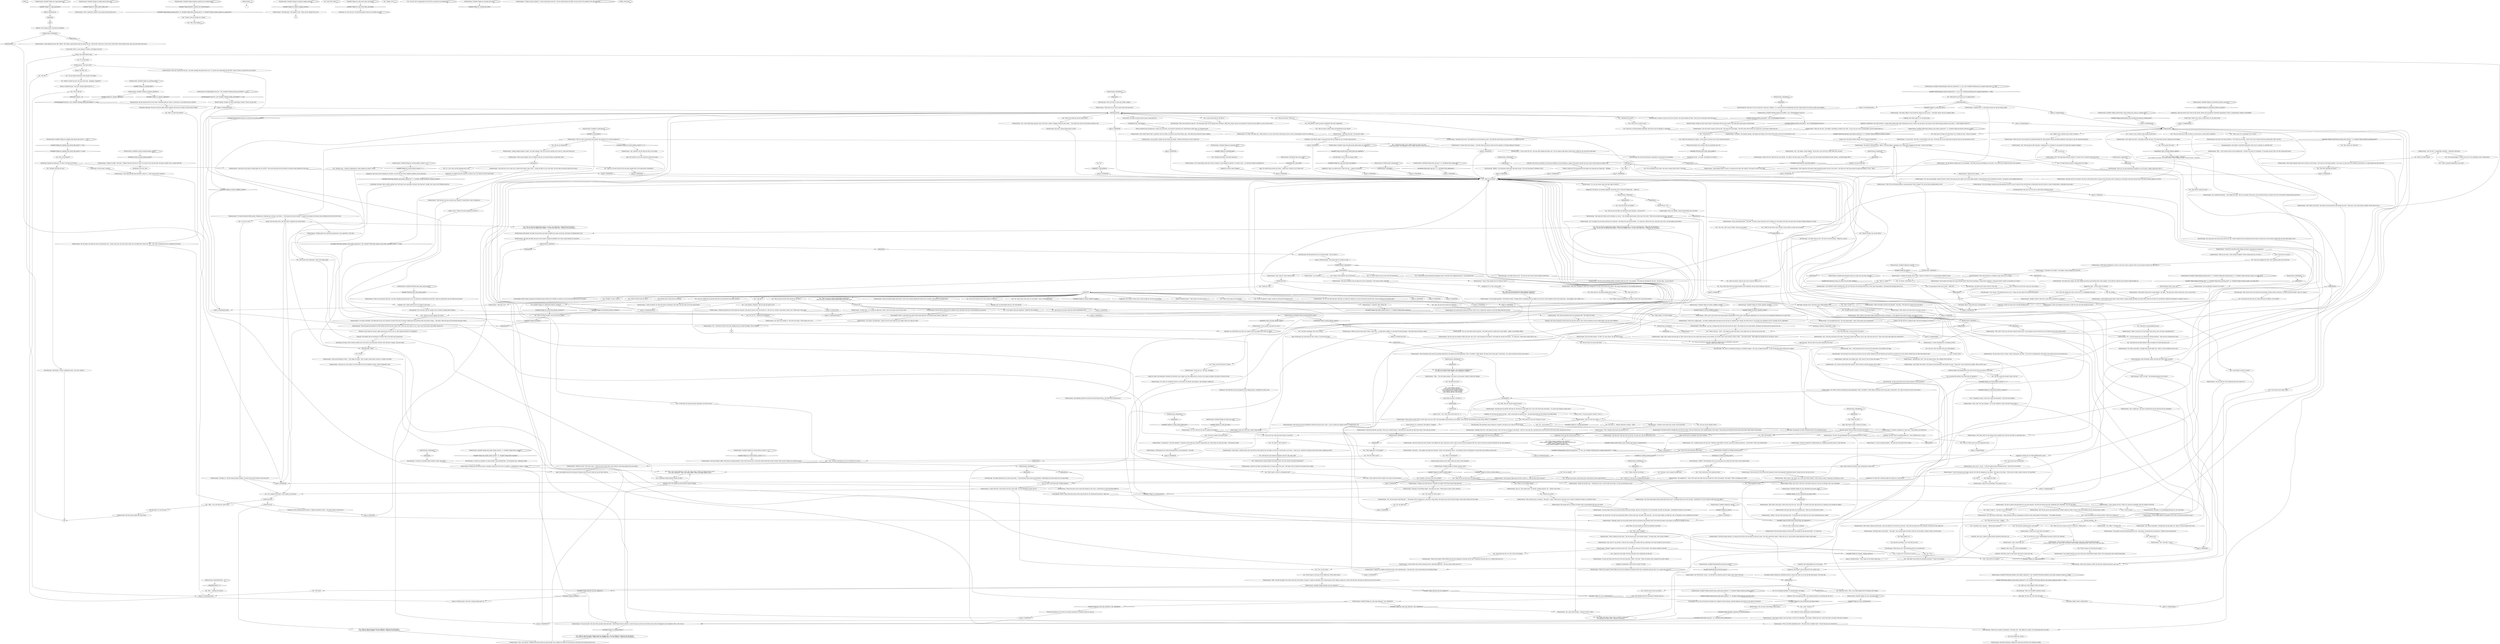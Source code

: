# VILLAGE / WASHERWOMAN
# The Washing Woman who gives you access to the alternate sleeping location -- the shack. Includes fishing village mood and Evrart quest stuff.
# ==================================================
digraph G {
	  0 [label="START"];
	  1 [label="input"];
	  2 [label="Washerwoman: Variable[\"cargo.evrartdocument_failed_forge_one_signature\"]"];
	  3 [label="Variable[\"cargo.evrartdocument_failed_forge_one_signature\"]", shape=diamond];
	  4 [label="!(Variable[\"cargo.evrartdocument_failed_forge_one_signature\"])", shape=diamond];
	  5 [label="Jump to: [vilagehubsing]"];
	  6 [label="Logic: Around here it's probably even more common."];
	  7 [label="Washerwoman: Variable[\"village.ww_blackc_halflight_suicide\"]"];
	  8 [label="Variable[\"village.ww_blackc_halflight_suicide\"]", shape=diamond];
	  9 [label="!(Variable[\"village.ww_blackc_halflight_suicide\"])", shape=diamond];
	  10 [label="Logic: She probably heard the lieutenant's Kineema drive by."];
	  11 [label="Washerwoman: \"Are you sure you wouldn't rather stay here, get a nice, cozy fire going in the heater?\" She drops the rag into the bucket -- it's clean now. \"Seems like a better idea to me...\""];
	  12 [label="Jump to: [MAINHUB]"];
	  13 [label="Washerwoman: \"No, it's *not* like that man. With him, we called you. Right now, you just arrived by yourself. Like a raven, plucking at the window glass.\""];
	  14 [label="You: \"Have you heard a radio on the coast in the last week or so?\""];
	  15 [label="Washerwoman: \"Anything else?\" A cold breeze rushes by. The old woman smiles."];
	  16 [label="You: \"We're cops. We're hellraisers. Click, click. Bang, bang!\" (Point your finger pistols at her.)\n\"I'm a cop, *hellraiser*. Click, click. Bang, bang!\" (Point your finger pistols at her.)"];
	  17 [label="You: \"What else is on down coast?"];
	  18 [label="Washerwoman: \"Of note? The old fishmarket up on the boardwalk. But it's closed.\""];
	  19 [label="You: \"Later.\" [Leave.]"];
	  20 [label="Washerwoman: \"Welcome to the fishing village.\" She opens her eyes. \"Please lean in closer. I have cataracts.\""];
	  21 [label="Washerwoman: \"Don't make this old women regret giving the police the key to her house.\" She takes out a key from under her apron and hands it to you. \"Here.\""];
	  22 [label="Washerwoman: \"After the war it was turned into a goodwill hospital for shell-shocked veterans and folks looking for some quiet in the old sanatorium gardens.\""];
	  23 [label="Jump to: [Washerwoman: \"She nods, rinsing another piece of...\"]"];
	  24 [label="Washerwoman: \"Maybe,\" she says with unnerving calm. \"It would be easy. But right now you want something from me, right?\""];
	  25 [label="Jump to: [vilagehubsing]"];
	  26 [label="Washerwoman: \"What, you're one of those real-estate people with big plans? If you want a development opportunity, you can check out the abandoned building over at Land's End.\""];
	  27 [label="You: \"I have a possible explanation in my mind.\""];
	  28 [label="Washerwoman: \"That bad, is it?\""];
	  29 [label="Washerwoman: Variable[\"village.ww_talked_about_bullet_exit\"]"];
	  30 [label="Variable[\"village.ww_talked_about_bullet_exit\"]", shape=diamond];
	  31 [label="!(Variable[\"village.ww_talked_about_bullet_exit\"])", shape=diamond];
	  32 [label="Kim Kitsuragi: The lieutenant stops writing for a moment. He looks at you, then at the old woman."];
	  33 [label="You: \"Harrier Du Bois, but call me Harry.\""];
	  34 [label="You: \"Wait, I've been here before?\""];
	  35 [label="Washerwoman: Variable[\"village.ww_ency_blackcheck_ask_about_song\"]"];
	  36 [label="Variable[\"village.ww_ency_blackcheck_ask_about_song\"]", shape=diamond];
	  37 [label="!(Variable[\"village.ww_ency_blackcheck_ask_about_song\"])", shape=diamond];
	  38 [label="Jump to: [MAINHUB]"];
	  39 [label="You: \"Evrart wants to turn part of the village into a little youth centre.\""];
	  40 [label="Washerwoman: \"Thought so.\" The old woman inhales sharply. \"So what do the Claire brothers want this time?\""];
	  41 [label="Washerwoman: \"Aye. Lilienne's not the only one who's too trusting.\""];
	  42 [label="Washerwoman: \"Do you know who takes the cream off these deals? Real estate developers, construction companies, restaurant owners, Claire's accountants in La Delta...\""];
	  43 [label="You: \"Sounds nice.\""];
	  44 [label="Composure: The question must be prompted by your sloppy posture. Straighten you back, man."];
	  45 [label="You: \"Do you know anything about a lost jacket?\""];
	  46 [label="You: \"One of the drunks lost his and I agreed to look for it.\""];
	  47 [label="You: \"I found this jacket, but it's filthy. Could you wash it for me?\"\n\"I found that jacket I was looking for, but it's filthy. Could you wash it for me?\""];
	  48 [label="You: \"I'm sorry I couldn't warn him in time.\""];
	  49 [label="Reaction Speed: The grandmother card *will* do the trick. Last chance to turn back."];
	  50 [label="Drama: Test the waters here. Say that there's nothing to be worried about."];
	  51 [label="You: \"Evrart gave me five reál, he could easily give you fifteen. Or even fifty?\""];
	  52 [label="Empathy: He's a little relieved you're no longer in that room."];
	  53 [label="Jump to: [MAINHUB]"];
	  54 [label="Washerwoman: Variable[\"TASK.find_idiot_doom_spiral_jacket\"]"];
	  55 [label="Variable[\"TASK.find_idiot_doom_spiral_jacket\"]", shape=diamond];
	  56 [label="!(Variable[\"TASK.find_idiot_doom_spiral_jacket\"])", shape=diamond];
	  57 [label="Drama: She really believes that."];
	  58 [label="CRHUB"];
	  59 [label="You: \"I'm guessing you didn't put it there -- Ruby did.\""];
	  60 [label="Logic: She probably heard the lieutenant's Kineema drive by and it woke her up, just like it did you."];
	  61 [label="Untitled hub"];
	  62 [label="Washerwoman: \"Aye? What's this about?\" She takes out the documents and squints her eyes. \"Come now, I can't read all this scribble. Tell me what it says.\""];
	  63 [label="Jump to: [Untitled hub (03)]"];
	  64 [label="You: \"Which is it then? Apartments or electrical plant?\""];
	  65 [label="Washerwoman: \"I won't be going anywhere.\" She side-eyes the bucket full of clothes."];
	  66 [label="Washerwoman: \"Now it's your turn, mister...?\""];
	  67 [label="You: \"You got yourself a tenant!\" (Get keys to your new home.)"];
	  68 [label="You: \"Okay, but I'll be back later if I find anything *suspicious*.\"\n\"Okay, but we'll be back later if we find anything *suspicious*.\"
"];
	  69 [label="Washerwoman: IsKimHere()"];
	  70 [label="IsKimHere()", shape=diamond];
	  71 [label="!(IsKimHere())", shape=diamond];
	  72 [label="Washerwoman: \"It's okay,\" she calms you. \"What matters is we are still around. Still living our lives. Even in 'pornographic' poverty we make do...\""];
	  73 [label="You: \"The Pox? What's that?\""];
	  74 [label="Washerwoman: \"The good will ran out.\" She tightens the scarf around her neck. \"The staff left and the place was shut down. It's long gone by now.\""];
	  75 [label="Washerwoman: \"At least those who remain...\" She falls silent and turns to look over her shoulder, as though looking for someone."];
	  76 [label="Jump to: [vilagehubsing]"];
	  77 [label="Kim Kitsuragi: \"That's for the police to find out.\" The lieutenant takes out his familiar blue notebook. \"Right then, please answer each question to the best of your ability. I'm sure we have a few.\""];
	  78 [label="Washerwoman: \"I cleaned it, like I always do.\""];
	  79 [label="Half Light: She planned on fuckin' shooting herself in the goddamned head."];
	  80 [label="Washerwoman: \"No...\" She tilts her head to the side, looking up at you, deep in thought. \"She's a fighter.\""];
	  81 [label="Jump to: [MAINHUB]"];
	  82 [label="Washerwoman: Variable[\"village.has_shack\"]"];
	  83 [label="Variable[\"village.has_shack\"]", shape=diamond];
	  84 [label="!(Variable[\"village.has_shack\"])", shape=diamond];
	  85 [label="Washerwoman: \"Have you asked Lilienne about this? I won't even consider signing till I know she's on board.\" She hands the envelope back."];
	  86 [label="You: \"I changed my mind, I want you to sign the documents.\" (Give her the envelope.)"];
	  87 [label="Washerwoman: Variable[\"village.ww_wcheck_failure_counter\"] >= 1"];
	  88 [label="Variable[\"village.ww_wcheck_failure_counter\"] >= 1", shape=diamond];
	  89 [label="!(Variable[\"village.ww_wcheck_failure_counter\"] >= 1)", shape=diamond];
	  90 [label="Washerwoman: \"Wouldn't *dance* with you? Is that what you look for in a partner?\""];
	  91 [label="Washerwoman: \"You watch your tongue, boy. This village has held up much better than *some* people.\" Even with her cataracts she can pierce right through you."];
	  92 [label="You: \"I just need to be needed.\""];
	  93 [label="Kim Kitsuragi: \"You're still not saying it right.\""];
	  94 [label="Untitled hub (03)"];
	  95 [label="Washerwoman: Variable[\"village.netpicker_signature_for_washerwoman\"]"];
	  96 [label="Variable[\"village.netpicker_signature_for_washerwoman\"]", shape=diamond];
	  97 [label="!(Variable[\"village.netpicker_signature_for_washerwoman\"])", shape=diamond];
	  98 [label="Inland Empire: That's you alright. A black hound licking your own heels."];
	  99 [label="Drama: The truth, sire."];
	  100 [label="You: \"This...\" (Spread your hands.)"];
	  101 [label="Washerwoman: Variable[\"village.ww_greeting_done\"]"];
	  102 [label="Variable[\"village.ww_greeting_done\"]", shape=diamond];
	  103 [label="!(Variable[\"village.ww_greeting_done\"])", shape=diamond];
	  104 [label="Inland Empire: Relax, you're not a 'new face'. She doesn't mean you. You are an outsider. And a cop, remember?"];
	  105 [label="Washerwoman: \"And what do you think I'm doing right now, Mr. RCM?!\" The scrub brush flies into the bucket so furiously some splashes hit your face."];
	  106 [label="You: I'm not forging anything. It's dishonourable. And illegal."];
	  107 [label="You: \"Are you sure she didn't go somewhere more pleasant... and less wet?\""];
	  108 [label="Washerwoman: \"Yes, early, with the dogs -- around 8 o'clock, I think.\""];
	  109 [label="Jump to: [rubythequestions]"];
	  110 [label="Kim Kitsuragi: \"Hm...\" The lieutenant furrows his brow. He looks back to the children and sighs."];
	  111 [label="Kim Kitsuragi: \"I'm ready when you are.\" He turns his face away, toward nothing in particular."];
	  112 [label="You: \"I don't need much. This sounds just fine.\""];
	  113 [label="You: \"Who, what drunks?\""];
	  114 [label="Washerwoman: \"Sooner or later you'll see for yourself.\" She slowly shakes her head. \"Don't have to look long to find these guys.\""];
	  115 [label="You: \"I heard she was a heavy drinker with anger issues. You ever witness that kind of behaviour?\""];
	  116 [label="Washerwoman: \"Not that I know of, though she was into nice music. She once showed me a few mixtape-milieus she'd made.\" She brushes her forehead with the back of her hand. Water drips to the ground."];
	  117 [label="Washerwoman: \"Why would I do that? That's a fool's name. Are you a fool?\" Her bony finger raises before you can speak. \"Don't ridicule yourself before an old woman, officer. It's undignified.\""];
	  118 [label="You: \"No, I don't want a free room, it's not proper.\" (Stay at Whirling-in-Rags.)"];
	  119 [label="You: \"Actually, is that free room still available?\""];
	  120 [label="You: \"Oh, because you're blind, right.\""];
	  121 [label="You: \"That's what I thought.\""];
	  122 [label="Jump to: [rubythequestions]"];
	  123 [label="Washerwoman: \"What more do you want to know about that poor girl?\""];
	  124 [label="Washerwoman: CheckEquipped(\"neck_tie\")  and  Variable[\"whirling.necktie_personified\"] == true"];
	  125 [label="CheckEquipped(\"neck_tie\")  and  Variable[\"whirling.necktie_personified\"] == true", shape=diamond];
	  126 [label="!(CheckEquipped(\"neck_tie\")  and  Variable[\"whirling.necktie_personified\"] == true)", shape=diamond];
	  127 [label="Washerwoman: Variable[\"village.has_shack\"]"];
	  128 [label="Variable[\"village.has_shack\"]", shape=diamond];
	  129 [label="!(Variable[\"village.has_shack\"])", shape=diamond];
	  130 [label="Washerwoman: \"What do you expect? Police officers get put into dangerous situations all the time. Sometimes they get shot. It's a rough trade you're in.\""];
	  131 [label="Jump to: [MAINHUB]"];
	  132 [label="Washerwoman: \"A lullaby my mother used to sing. I sang it to my kids too. It's an old Samaran children's song.\""];
	  133 [label="Interfacing: You know, there could be another way. You'll need to go some place *private* and *discreet*, though... like your shack."];
	  134 [label="Composure: She is headstrong, but there's a *slight* hesitation in there... You may be able to convince her."];
	  135 [label="You: \"You can start by signing these papers. I've got a pen right here.\" (Hand her the documents.)\n\"I said, 'You can start by signing these papers.' I've got a pen right here.\" (Hand her the documents.)"];
	  136 [label="You: \"It's just a real estate deal. Nothing ominous.\""];
	  137 [label="Washerwoman: Variable[\"TASK.forge_liliennes_and_isobels_signatures\"]  or  Variable[\"village.documents_refused_to_forge\"]"];
	  138 [label="Variable[\"TASK.forge_liliennes_and_isobels_signatures\"]  or  Variable[\"village.documents_refused_to_forge\"]", shape=diamond];
	  139 [label="!(Variable[\"TASK.forge_liliennes_and_isobels_signatures\"]  or  Variable[\"village.documents_refused_to_forge\"])", shape=diamond];
	  140 [label="failureoptioz"];
	  141 [label="Suggestion: It's okay. She's emotional right now. Keep at it, wear her out."];
	  142 [label="You: \"You've got to put the kids first.\""];
	  143 [label="Washerwoman: Variable[\"village.ww_sugg_expression\"]"];
	  144 [label="Variable[\"village.ww_sugg_expression\"]", shape=diamond];
	  145 [label="!(Variable[\"village.ww_sugg_expression\"])", shape=diamond];
	  146 [label="Washerwoman: \"Are you getting a reward for it at least?\""];
	  147 [label="Kim Kitsuragi: \"That's an *excellent* question, ma'am.\""];
	  148 [label="Interfacing: Forging the signatures, of course. Was that not obvious?"];
	  149 [label="Washerwoman: \"You need to check your facts, officer.\" Her bony finger is pointing at you, soapy water dripping on the skirt. \"I said no such thing.\""];
	  150 [label="Untitled hub"];
	  151 [label="Kim Kitsuragi: \"I could use a breather, it's been another *track and field day*,\" the lieutenant says, rubbing his thigh."];
	  152 [label="Inland Empire: You could ask her about your hunch. That it was a *desperate* measure. See if she thinks Ruby fits the bill."];
	  153 [label="Kim Kitsuragi: \"Yes. That is a downside of having a 130 kilowatt engine.\" His voice is tinged with pride. \"It lets the bad guys know when you're coming.\""];
	  154 [label="Washerwoman: \"No, she was mostly silent this time. Kept to herself...\""];
	  155 [label="Washerwoman: \"She tried not to let it show, but I could tell she hadn't come to fish -- usually she likes to cast a few lines, but this time she mostly stayed in her room.\""];
	  156 [label="You: \"Isobel, you must understand, this place *needs* that construction project.\""];
	  157 [label="Washerwoman: \"I won't charge you for it. Take it as a gesture of goodwill, from the village to the RCM.\""];
	  158 [label="You: Don't bother her. [Leave.]"];
	  159 [label="Washerwoman: \"Would you now?\" She turns to him. \"I know how this world works, and it doesn't work when people tell on each other.\""];
	  160 [label="Washerwoman: \"There's not much *to* tell. People come and go. Now, was there something else?\""];
	  161 [label="Washerwoman: \"The lack of wealth is the one thing we've got in abundance.\" The woman smiles cryptically."];
	  162 [label="Jump to: [vilagehubsing]"];
	  163 [label="You: \"I'm a cop, I don't cause trouble, I take care of trouble.\""];
	  164 [label="Washerwoman: "];
	  165 [label="", shape=diamond];
	  166 [label="!()", shape=diamond];
	  167 [label="Jump to: [MAINHUB]"];
	  168 [label="Jump to: [MAINHUB]"];
	  169 [label="Washerwoman: Variable[\"village.ww_wcheck_failure_counter\"] >= 2"];
	  170 [label="Variable[\"village.ww_wcheck_failure_counter\"] >= 2", shape=diamond];
	  171 [label="!(Variable[\"village.ww_wcheck_failure_counter\"] >= 2)", shape=diamond];
	  172 [label="You: \"He was a prig who wouldn't dance with me.\""];
	  173 [label="You: \"What's going to happen to the children?\"\n\"What's going to happen to Lilienne's kids? The twins and little Lily?\"\n\"What's going to happen to little Lily?\"\n\"What's going to happen to Lilienne's twins?\""];
	  174 [label="You: \"And *then* what?\""];
	  175 [label="Washerwoman: \"Then...\" the old woman exhales. She stares at the ground, unable to finish the thought."];
	  176 [label="Washerwoman: \"Aye, officer. I certainly will.\""];
	  177 [label="You: \"There's honour in retrieving lost things.\""];
	  178 [label="Washerwoman: The old woman shakes her head slowly. She drops the rag into the bucket -- it's clean now."];
	  179 [label="Interfacing: Your call, chief."];
	  180 [label="Washerwoman: Variable[\"village.abigail_greeting_done\"]  or  Variable[\"village.idiot_greeting_done\"]  or  Variable[\"village.rosemary_made_it_to_main_hub\"]"];
	  181 [label="Variable[\"village.abigail_greeting_done\"]  or  Variable[\"village.idiot_greeting_done\"]  or  Variable[\"village.rosemary_made_it_to_main_hub\"]", shape=diamond];
	  182 [label="!(Variable[\"village.abigail_greeting_done\"]  or  Variable[\"village.idiot_greeting_done\"]  or  Variable[\"village.rosemary_made_it_to_main_hub\"])", shape=diamond];
	  183 [label="Washerwoman: \"Nothing good ever comes from paperwork, in my experience.\" She nods."];
	  184 [label="Washerwoman: \"So be careful. And don't be a hero.\""];
	  185 [label="Washerwoman: \"Aye? What's this about?\" She takes out the documents and squints her eyes. \"Come now, I can't read all this scribble. Tell me what it says.\""];
	  186 [label="Logic: That doesn't make a whole lot of sense."];
	  187 [label="Washerwoman: \"She came last Friday. Left on Monday, in a hurry...\" Her wrinkled hand kneads a blue rag in the water. \"What has she gotten herself into, that girl?\""];
	  188 [label="Washerwoman: \"Yes, it's going to be too much work for you to find her.\" She drops the rag into the bucket -- it's clean now. \"Better for you to stay here, get a nice, cosy fire going in the heater...\""];
	  189 [label="Empathy: She seems genuinely worried about her previous tenant. She's seen her hiding out from trouble before, but this seems different."];
	  190 [label="Inland Empire: Olden days were golden days. Life's lustre is lost on those who speed."];
	  191 [label="Kim Kitsuragi: \"Let's just get it out of the way as fast as we can. Contact dispatch from my Kineema and ask them to connect you to the station. Maybe they can shed some light on this.\""];
	  192 [label="Washerwoman: \"As you please.\""];
	  193 [label="You: \"Don't get me wrong, but 'bare-bones' isn't usually my style.\" (Point at yourself.)"];
	  194 [label="You: \"Who else lives in this... village?\""];
	  195 [label="Washerwoman: \"Well, there's that music. Music from across the sea.\" She scoffs. \"It started a few days ago and now it's blasting, even through the nights.\""];
	  196 [label="You: \"You're still up?\""];
	  197 [label="Washerwoman: She nods, rinsing another piece of cloth."];
	  198 [label="Washerwoman: \"My suggestion is -- don't. Don't grow any older than you already are. That's old enough.\" She smiles. \"What's troubling your mind?\""];
	  199 [label="Washerwoman: \"An uncomplicated man,\" she nods approvingly. \"I take it that means you're interested?\""];
	  200 [label="Jump to: [Washerwoman: \"She nods, rinsing another piece of...\"]"];
	  201 [label="Interfacing: You know, there could be another way. You'll need to go some place *private* and *discreet*, though. Your room in the Whirling would do..."];
	  202 [label="Washerwoman: CheckItem(\"kind_green_ape_pen\")  or  CheckItem(\"blue_oblong_pen\")"];
	  203 [label="CheckItem(\"kind_green_ape_pen\")  or  CheckItem(\"blue_oblong_pen\")", shape=diamond];
	  204 [label="!(CheckItem(\"kind_green_ape_pen\")  or  CheckItem(\"blue_oblong_pen\"))", shape=diamond];
	  205 [label="Washerwoman: \"Nothing good ever comes from paperwork, in my experience.\" She nods."];
	  206 [label="You: \"I could try to ask Evrart to pay you some money...\""];
	  207 [label="Washerwoman: \"Have some integrity. You're an officer of the law, not some fat slug's corrupt little crony.\""];
	  208 [label="Empathy: You could follow up on that, but suspect you're not going to pry much out of her."];
	  209 [label="Jump to: [MAINHUB]"];
	  210 [label="Perception (Sight): There's nobody there."];
	  211 [label="Suggestion: Wait -- Let her come to it herself."];
	  212 [label="Pain Threshold: Damn, that's cold."];
	  213 [label="You: \"I think I also met the drunks...\""];
	  214 [label="Kim Kitsuragi: \"So they don't hold services there anymore? The Ecclesiastes?\""];
	  215 [label="Suggestion: Damn, you almost had it. What was this -- a pang of conscience?"];
	  216 [label="Endurance: No. You can do it. You still have plenty of juice in you before you drop."];
	  217 [label="Perception (Sight): Behind the cinderblock houses, old pre-war ruins rise to the sky like dark palaces. The wind calls."];
	  218 [label="Washerwoman: \"Get out of here, trying to ruin my day!\" She raises her bony finger. \"And that youth centre better be a good one or you'll have trouble from me.\""];
	  219 [label="Jump to: [MAINHUB]"];
	  220 [label="Washerwoman: IsKimHere()"];
	  221 [label="IsKimHere()", shape=diamond];
	  222 [label="!(IsKimHere())", shape=diamond];
	  223 [label="Logic: Those would be the dance music enthusiasts in their tent."];
	  224 [label="You: \"Alright. Got it.\""];
	  225 [label="Washerwoman: \"As I said. It's a peninsula. There's no one there. Just ghosts and vagrants. And teenagers making out.\""];
	  226 [label="Washerwoman: \"Is there anything else I can help you with?\""];
	  227 [label="Untitled hub (03)"];
	  228 [label="Reaction Speed: Because she's blind, which you seem to have forgotten."];
	  229 [label="Washerwoman: \"Some things just don't *fly*, officer.\" She smiles a gap-toothed smile and smells the air. \"Look around. Who'd go to church here? They built it three hundred years ago, must have been nicer then...\""];
	  230 [label="Kim Kitsuragi: \"There was a murder in Martinaise.\" He points east. \"She might be a suspect. We would appreciate your help.\""];
	  231 [label="Rhetoric: She's being evasive. She knows something."];
	  232 [label="Washerwoman: IsHourBetween(21,  2)"];
	  233 [label="IsHourBetween(21,  2)", shape=diamond];
	  234 [label="!(IsHourBetween(21,  2))", shape=diamond];
	  235 [label="Washerwoman: \"Yes. I can't really sleep anymore. Only a few hours a night. It happens when you grow older...\" She sloshes the water in the bucket around for a bit."];
	  236 [label="Washerwoman: \"How would I know? She's a gruff one, but not violent. She doesn't go around toting a gun.\" She looks back toward her shack, thinking."];
	  237 [label="You: \"It feels like I've heard the name somewhere, but tell me more.\""];
	  238 [label="Washerwoman: \"Not much...\" She replies and wipes her forehead. \"There's the abandoned church -- the Dolorian Church of Humanity. It's been there since before my time even.\""];
	  239 [label="Jump to: [rubythequestions]"];
	  240 [label="Washerwoman: IsKimHere()"];
	  241 [label="IsKimHere()", shape=diamond];
	  242 [label="!(IsKimHere())", shape=diamond];
	  243 [label="Washerwoman: \"Oh, of course. Last time we saw you around here was... twelve years ago. You also came to take care of trouble then. Which you *did*... but, still, in Martinaise you're considered an ill omen.\""];
	  244 [label="Washerwoman: \"No, not you personally. I meant the RCM. Some of the men got into a fight, one of them killed another. Locked himself in that woodshed over there,\" she points to the building behind her."];
	  245 [label="You: \"Why?\""];
	  246 [label="You: \"What kind of an ill omen are we talking about?\""];
	  247 [label="Suggestion: Should you try *THE EXPRESSION* on her?"];
	  248 [label="Jump to: [MAINHUB]"];
	  249 [label="Authority: She acknowledges you as her equal."];
	  250 [label="Washerwoman: \"No! They're good kids. I brought them up the right way.\" There's a note of defiance in her voice."];
	  251 [label="Washerwoman: \"Well, I imagine they'll grow up and leave, too.\""];
	  252 [label="Savoir Faire: This is a cool moment. It needs a cool thing to be said."];
	  253 [label="Washerwoman: IsKimHere()"];
	  254 [label="IsKimHere()", shape=diamond];
	  255 [label="!(IsKimHere())", shape=diamond];
	  256 [label="Inland Empire: Perhaps the mysterious music is somehow connected to the case? A rusálka, or a half-demonic *apsara*, singing..."];
	  257 [label="you"];
	  258 [label="Washerwoman: CheckItem(\"key_coast_home\")"];
	  259 [label="CheckItem(\"key_coast_home\")", shape=diamond];
	  260 [label="!(CheckItem(\"key_coast_home\"))", shape=diamond];
	  261 [label="Suggestion: Ask her about lodgings..."];
	  262 [label="You: \"When was this?\""];
	  263 [label="Kim Kitsuragi: \"A bullet?\" The lieutenant turns to you and gives you a little nod, then turns to the washerwoman:"];
	  264 [label="Logic: Interesting. You could look into this *ruckus*, if you have the time."];
	  265 [label="Washerwoman: \"Aye, that you are, dark Omen -- help yourselves and your organization. Help the storm clouds gather on the horizon...\" She shakes her head."];
	  266 [label="Jump to: [Washerwoman: \"\"Don't make an old woman regret ope...\"]"];
	  267 [label="Washerwoman: Variable[\"village.ww_greeting_done\"]"];
	  268 [label="Variable[\"village.ww_greeting_done\"]", shape=diamond];
	  269 [label="!(Variable[\"village.ww_greeting_done\"])", shape=diamond];
	  270 [label="Jump to: [Untitled hub]"];
	  271 [label="Washerwoman: \"Me? No one. Just an old washerwoman. Mother called me Isobel, if that's what you're asking. And my married name is Sadie.\""];
	  272 [label="You: \"I'm not sure it's appropriate for the RCM to accept free accommodations.\""];
	  273 [label="Washerwoman: The old woman shrugs. \"Or don't. It's your choice. No skin off my teeth.\""];
	  274 [label="Washerwoman: \"You best not be plotting another revolution under my roof,\" she mumbles. \"We barely got through the last one... But the room -- do you want it?\""];
	  275 [label="Washerwoman: \"Any day now.\" Her eyes turn to the sky. \"I'm sure of it. Are you interested or not?\""];
	  276 [label="Washerwoman: \"Although I guess she was pretty handy with the mechanical and technical stuff. Even fixed the heater in the shack. You should be thankful for that.\""];
	  277 [label="stufftosay"];
	  278 [label="You: \"I *am* an ill omen, alright.\" (Proceed.)\n\"I am *totally* an ill omen. It's exactly what I've been telling everyone. The end is here.\" (Proceed.)"];
	  279 [label="Washerwoman: \"Your mind just flips back and forth, doesn't it... what are they about *exactly*?\""];
	  280 [label="Washerwoman: \"That the best you can say about your *partner*? Sounds like it wasn't working out.\""];
	  281 [label="You: \"Guy was cramping my style. Every superstar goes solo in the end.\""];
	  282 [label="Washerwoman: \"Aye, they're good kids. I brought them up the right way.\" There's a touch of pride in her voice."];
	  283 [label="You: \"It's not for me. I'm on a *philosophical* journey to fetch it for someone.\""];
	  284 [label="Washerwoman: IsKimHere()"];
	  285 [label="IsKimHere()", shape=diamond];
	  286 [label="!(IsKimHere())", shape=diamond];
	  287 [label="You: (Say the cool thing.) \"Let's rock with our cock.\""];
	  288 [label="Interfacing: It will be good, I promise."];
	  289 [label="You: No, I don't wanna resort to forgery."];
	  290 [label="Untitled hub (02)"];
	  291 [label="You: \"Will you sign the papers? Right where the squiggly line is. For the children?\" (Hand her the documents.)\n\"I said 'Will you sign the papers?' Right where the squiggly line is. For the children?\" (Hand her the documents.)"];
	  292 [label="Jump to: [Washerwoman: \"The woman next to a bucket of cloth...\"]"];
	  293 [label="Empathy: He's not dissatisfied with you, but with himself."];
	  294 [label="Washerwoman: Variable[\"village.washerwoman_asked_about_lilienne\"]  or  Variable[\"village.netpicker_greeting_done\"]"];
	  295 [label="Variable[\"village.washerwoman_asked_about_lilienne\"]  or  Variable[\"village.netpicker_greeting_done\"]", shape=diamond];
	  296 [label="!(Variable[\"village.washerwoman_asked_about_lilienne\"]  or  Variable[\"village.netpicker_greeting_done\"])", shape=diamond];
	  297 [label="Washerwoman: \"She's right over there.\" She points towards the jetty. \"The dark-haired woman, leaning over the railing.\""];
	  298 [label="Washerwoman: \"Here? For you?\" She lets out a dry chortle. \"No, officer. The only money we have here is some coins the drunks tried hiding from their women -- and then forgot about.\""];
	  299 [label="Rhetoric: She is not impressed by a cop running errands for a local big wig. Not at all."];
	  300 [label="Interfacing: Oh yes... of course. And illegal too! Forget it!"];
	  301 [label="Washerwoman: \"Must say, I'm proud of this one,\" she nods, handing the jacket back to you. \"It's pretty nice underneath all that filth. I hope it'll have an easier life in your hands.\""];
	  302 [label="You: \"The world.\""];
	  303 [label="You: \"You're right, this place is huge. She's a needle in a haystack.\"\n\"But that place is huge. She's a needle in a haystack.\""];
	  304 [label="Washerwoman: Variable[\"plaza.kineema_found_out_what_tore_you_from_slumber\"]"];
	  305 [label="Variable[\"plaza.kineema_found_out_what_tore_you_from_slumber\"]", shape=diamond];
	  306 [label="!(Variable[\"plaza.kineema_found_out_what_tore_you_from_slumber\"])", shape=diamond];
	  307 [label="You: \"Enough about Ruby, I had other questions...\""];
	  308 [label="Washerwoman: The old woman still hums her unknown song. She opens her eyes to acknowledge your presence."];
	  309 [label="You: \"Are you *sure* you didn't hear any radio playing?\""];
	  310 [label="Jump to: [MAINHUB]"];
	  311 [label="You: \"What is in this fishing village?\""];
	  312 [label="Washerwoman: \"This is my little cinderblock town.\" She nods with a wrinkled smile. \"I know what goes on around here.\""];
	  313 [label="You: \"Anything else of note?\""];
	  314 [label="You: \"Why do you think she left the bullet there?\""];
	  315 [label="You: \"Did she have any technical equipment with her, like radio stuff?\""];
	  316 [label="Visual Calculus: It's a peninsula. She might be *trapped*."];
	  317 [label="Washerwoman: \"No one is using it and god knows it's not much anyway.\" She tilts her head on the side, pondering over something. \"You can stay there.\""];
	  318 [label="Washerwoman: \"He's a sharp one,\" she says to herself and runs her hand across the washboard."];
	  319 [label="You: \"'I see. You know something, but you've decided not to tell us.\""];
	  320 [label="Washerwoman: \"An old military hospital and its surroundings.\" She looks toward the buildings to the south. \"Or it used to be, during the time of the Suzerain.\""];
	  321 [label="You: \"I think I'm in the process of finding myself again.\""];
	  322 [label="Washerwoman: \"I'm sure you did,\" she says with a peculiar smile and nods. \"Nature keeps them in rotation. A new face pops up every now and then and an old one disappears and is forgotten. This is who we are.\""];
	  323 [label="You: \"Okay, thanks, I've heard enough.\""];
	  324 [label="Hand/Eye Coordination: Your hand twitches. A single bullet hidden from sight. Remember the way it slides into the barrel. The muzzle of the loaded weapon pointed at your heart -- it feels familiar, doesn't it?"];
	  325 [label="Washerwoman: \"She's a good girl, whatever she's gotten herself mixed up in.\""];
	  326 [label="Washerwoman: Variable[\"village.ww_ruby_exit_seen\"]"];
	  327 [label="Variable[\"village.ww_ruby_exit_seen\"]", shape=diamond];
	  328 [label="!(Variable[\"village.ww_ruby_exit_seen\"])", shape=diamond];
	  329 [label="You: \"What he said. We're cops: We don't cause trouble, we take care of trouble.\""];
	  330 [label="Washerwoman: \"I'm sorry there's not a lot of room to park your motor carriage. And not a lot of houses. Or a lot of people. My kids are long gone... searching for treasure. So are others'.\""];
	  331 [label="Washerwoman: Variable[\"village.ww_ency_southsamaran\"]"];
	  332 [label="Variable[\"village.ww_ency_southsamaran\"]", shape=diamond];
	  333 [label="!(Variable[\"village.ww_ency_southsamaran\"])", shape=diamond];
	  334 [label="Washerwoman: \"I see Lilienne's name is already here. Tsk, tsk. The girl is too trusting. Either way, I won't sign Union papers.\" She hands the envelope back to you."];
	  335 [label="Washerwoman: \"'Surrender to the Night',\" she replies, slowly rocking back and forth."];
	  336 [label="Washerwoman: Variable[\"whirling.klaasje_tried_the_expression\"] == true  and  Variable[\"whirling.mirror_stopped_expression\"] == false"];
	  337 [label="Variable[\"whirling.klaasje_tried_the_expression\"] == true  and  Variable[\"whirling.mirror_stopped_expression\"] == false", shape=diamond];
	  338 [label="!(Variable[\"whirling.klaasje_tried_the_expression\"] == true  and  Variable[\"whirling.mirror_stopped_expression\"] == false)", shape=diamond];
	  339 [label="Washerwoman: \"What do you mean, 'what's going to happen'? They're gonna grow up, of course...\""];
	  340 [label="You: \"They didn't end up like the moribund alcoholics?\" (Point to the drunks.)"];
	  341 [label="Washerwoman: \"Good for you. Can't expect to receive help if you're not helpful in return. A fine arrangement, that.\""];
	  342 [label="You: \"You rented the room to her?\""];
	  343 [label="Reaction Speed: Then how does she know you're here?"];
	  344 [label="Composure: She doesn't seem surprised by this sudden twist."];
	  345 [label="Jump to: [MAINHUB]"];
	  346 [label="Perception (Taste): Tastes like soap. Unsurprisingly."];
	  347 [label="You: \"No, not right now.\""];
	  348 [label="Washerwoman: \"As I've done before when she's been in trouble, or just looking for solitude. I've made it clear -- we welcome all kinds of people here.\""];
	  349 [label="Washerwoman: \"Yes, let's hear those other questions.\" She looks around as spring snow starts falling -- lightly on the fishing village."];
	  350 [label="You: \"This is like when that man locked himself in the woodshed. We just need to help her come out.\""];
	  351 [label="Washerwoman: \"A radio? Hah -- no, we play no radio here. There is one in the shack, but it's never used.\""];
	  352 [label="You: \"We good, Kim?\""];
	  353 [label="Washerwoman: \"These ears know every sound that belongs to this coast. I would know if I heard anything different.\""];
	  354 [label="You: \"I get the feeling you're leaving stuff out. What else is going on?\""];
	  355 [label="Authority: No one? There's something about her... She's definitely not a 'no one'."];
	  356 [label="You: \"Uh, what if I don't want to?\""];
	  357 [label="Washerwoman: \"I still have a golden ear. Come-come.\" She beckons you toward her."];
	  358 [label="Washerwoman: \"Why, I guess I will, Harry. Aye, it just rolls off the tongue. I used to know a Harry. Strong lad, but dumb as a rock.\""];
	  359 [label="You: \"What happened to the hospital?\""];
	  360 [label="Kim Kitsuragi: \"I wouldn't worry about that, ma'am. We're persistent.\""];
	  361 [label="You: \"Lieutenant double-yefreitor Harrier Du Bois.\""];
	  362 [label="Washerwoman: \"No, you're not. I've seen you around here before. Twelve years ago. You didn't raise any hell -- you were quite helpful, actually. But, still, in Martinaise you're considered an ill omen.\""];
	  363 [label="Washerwoman: \"Ah, look at me ramble on.\" She waves her hand. \"What brings you to us?\""];
	  364 [label="Washerwoman: \"I don't believe that. Police showing up here, collecting signatures -- this has Union written all over it.\""];
	  365 [label="Washerwoman: \"Still, I'm sorry to hear about your partner. He seemed to be a decent enough sort.\""];
	  366 [label="Authority: She's got a couple of ranks herself. Honoured chief and so on."];
	  367 [label="Washerwoman: \"Oh, aye, must be *real* important from the sound of it...\""];
	  368 [label="You: (Lie.) \"Yes.\""];
	  369 [label="You: \"Nothing. What did you say?\""];
	  370 [label="You: Okay, forgery it is."];
	  371 [label="Untitled hub"];
	  372 [label="Kim Kitsuragi: \"You didn't put it there, did you? *She* did.\""];
	  373 [label="Washerwoman: \"Like I said,\" her tone sharpens, \"it's an old *children's* song. You don't have to like it.\""];
	  374 [label="Washerwoman: CheckItem(\"white_envelope_lilienne_signed\")"];
	  375 [label="CheckItem(\"white_envelope_lilienne_signed\")", shape=diamond];
	  376 [label="!(CheckItem(\"white_envelope_lilienne_signed\"))", shape=diamond];
	  377 [label="Washerwoman: \"Yes,\" she replies, slowly nodding. \"You do that. Can't let fat Mr. Claire down now, can you?\""];
	  378 [label="Encyclopedia: True. She only said she wouldn't even *consider* signing before Lilienne."];
	  379 [label="Washerwoman: Variable[\"village.ww_empathy_kim_doesnt_like_shack\"] == true"];
	  380 [label="Variable[\"village.ww_empathy_kim_doesnt_like_shack\"] == true", shape=diamond];
	  381 [label="!(Variable[\"village.ww_empathy_kim_doesnt_like_shack\"] == true)", shape=diamond];
	  382 [label="Volition: Should he? This environment encourages one thing and one thing only -- drinking."];
	  383 [label="Jump to: [MAINHUB]"];
	  384 [label="Jump to: [Washerwoman: \"\"Well, hand it over then and I'll s...\"]"];
	  385 [label="You: \"I was asked to get your signature.\" (Hand her the envelope.)"];
	  386 [label="You: \"That's useful information. Thanks.\""];
	  387 [label="You: \"Must be exciting for you, Kim. Calling the station you're *accidentally* tuned into.\"\n\"Ready to meet your heroes, Kim?\""];
	  388 [label="shackingithub"];
	  389 [label="Empathy: She's not telling you all she knows. Keep her talking."];
	  390 [label="Washerwoman: \"Quite a handle you got there.\" The old woman nods, with evident respect. \"So many titles. One of them *double*.\""];
	  391 [label="Washerwoman: \"Then all's not lost,\" she replies, smoothing a wrinkle in her skirt. \"As you can see, even in 'pornographic' poverty people make do...\""];
	  392 [label="Washerwoman: Variable[\"village.ww_blackc_handeye_suicide\"]"];
	  393 [label="Variable[\"village.ww_blackc_handeye_suicide\"]", shape=diamond];
	  394 [label="!(Variable[\"village.ww_blackc_handeye_suicide\"])", shape=diamond];
	  395 [label="You: \"I had a few more questions about Ruby...\""];
	  396 [label="Washerwoman: IsKimHere()"];
	  397 [label="IsKimHere()", shape=diamond];
	  398 [label="!(IsKimHere())", shape=diamond];
	  399 [label="Washerwoman: Variable[\"village.ww_altgreet_singing_reaction\"]"];
	  400 [label="Variable[\"village.ww_altgreet_singing_reaction\"]", shape=diamond];
	  401 [label="!(Variable[\"village.ww_altgreet_singing_reaction\"])", shape=diamond];
	  402 [label="You: \"This is no time for jokes. Can't you see I'm in pain?\""];
	  403 [label="Washerwoman: Variable[\"village.ww_whitecheck_rhetoric_convince\"]"];
	  404 [label="Variable[\"village.ww_whitecheck_rhetoric_convince\"]", shape=diamond];
	  405 [label="!(Variable[\"village.ww_whitecheck_rhetoric_convince\"])", shape=diamond];
	  406 [label="Suggestion: It's really in her best interest to listen to you. You *know* how the world works."];
	  407 [label="Suggestion: Maybe just look at her with big pleading eyes?"];
	  408 [label="Washerwoman: \"I won't be around much longer, anyway. Not with the dampness in my bones.\" She looks at her knees. \"If they want to take a chance, who am I to stop them?\""];
	  409 [label="signitsingit"];
	  410 [label="Electrochemistry: And risk fleshly contact with this old crone? Spare yourself!"];
	  411 [label="You: \"Are they here now?\""];
	  412 [label="Half Light: You have her! Now twist the knife..."];
	  413 [label="missing_jacketing"];
	  414 [label="Conceptualization: She makes it sound like losing one's name was as common as a mid-life crisis."];
	  415 [label="Shivers: Between here and Jamrock, a dusty sea of old trees, all covered in industrial soot. Small houses under them, an overgrown park..."];
	  416 [label="Logic: Ruby was here. You know it."];
	  417 [label="Washerwoman: \"Lilienne is tough.\" She nods. \"Tougher than the men here at least. If it wasn't for her and the kids, this place wouldn't have a spark of life left.\""];
	  418 [label="Washerwoman: \"Your mind just flips back and forth, doesn't it... what are they about *exactly*?\""];
	  419 [label="Jump to: [MAINHUB]"];
	  420 [label="Washerwoman: IsKimHere()"];
	  421 [label="IsKimHere()", shape=diamond];
	  422 [label="!(IsKimHere())", shape=diamond];
	  423 [label="Empathy: He did not like that."];
	  424 [label="Washerwoman: IsMorning()"];
	  425 [label="IsMorning()", shape=diamond];
	  426 [label="!(IsMorning())", shape=diamond];
	  427 [label="Savoir Faire: You need to look into these shacks. Especially hers."];
	  428 [label="You: \"You said she left on Monday?\""];
	  429 [label="You: \"Did she talk to you much this time?\""];
	  430 [label="Jump to: [MAINHUB]"];
	  431 [label="Encyclopedia: When Vaasan communist revolutionary Ignus Nilsen was in hiding, he stayed in a hut on the boreal plateau for ten months."];
	  432 [label="You: \"Goodbye, I'm off.\" [Leave.]"];
	  433 [label="You: \"Have you seen a woman named Ruby around here?\"\n\"Have you seen a red-haired woman named Ruby around the coast?\""];
	  434 [label="You: \"Why was there a bullet under the floorboards of your shack?\""];
	  435 [label="Washerwoman: \"'This *shit*?\" Her eyes with their cataracts look at you. \"I'm not going to do your work for you, just because you've got a potty mouth.\""];
	  436 [label="Kim Kitsuragi: \"Well, if you're not in the hostel in the morning, I'll know where to find you.\" He looks around and adds: \"Here. In a shack.\""];
	  437 [label="You: \"That doesn't make any sense.\""];
	  438 [label="You: \"Maybe I should stay lost. Just move here and... disappear completely.\""];
	  439 [label="Washerwoman: She nods and raises her unseeing eyes. \"What are you interested in then?\""];
	  440 [label="Washerwoman: \"And now *suspicious*-looking people are sneaking around the church. I don't like that.\""];
	  441 [label="You: \"Who'd want to come to a fishmarket here?\""];
	  442 [label="Jump to: [MAINHUB]"];
	  443 [label="You: \"What is she like, Ruby?\""];
	  444 [label="You: \"It's an exit plan.\""];
	  445 [label="Jump to: [rubythequestions]"];
	  446 [label="makehubsprettier"];
	  447 [label="Washerwoman: \"Oh, the usual. Dark tidings. Black hound.\""];
	  448 [label="Encyclopedia: There's a gap where the name of that song should be. You should ask her about it, right now!"];
	  449 [label="You: \"Uh, no. It's... someone else altogether.\""];
	  450 [label="You: \"So it was a test?\""];
	  451 [label="You: \"You got to be smart, read the fine print, think ahead, look for opportunities...\""];
	  452 [label="You: \"Oh. Well, let me know if that changes. Let's talk about something else.\"\n\"Oh. Well, let us know if that changes. We're looking for a fugitive.\"
"];
	  453 [label="Kim Kitsuragi: \"I see, ma'am.\" The lieutenant turns to you. \"I hope you don't mind if we look around anyway.\""];
	  454 [label="You: \"No.\""];
	  456 [label="Physical Instrument: Not a quitter. Like you sometimes get, son."];
	  457 [label="Washerwoman: \"Heh...\" Not a muscle moves in the wrinkled face. \"I'd like to see him try. If anything, *I* am gonna muscle *him* out with construction noise.\""];
	  458 [label="Washerwoman: Variable[\"village.washerwoman_conze_loosing_your_name_is_common_here\"]"];
	  459 [label="Variable[\"village.washerwoman_conze_loosing_your_name_is_common_here\"]", shape=diamond];
	  460 [label="!(Variable[\"village.washerwoman_conze_loosing_your_name_is_common_here\"])", shape=diamond];
	  461 [label="Drama: Sire, she doesn't believe things will ever improve around here."];
	  462 [label="Jump to: [MAINHUB]"];
	  463 [label="Washerwoman: IsKimHere()"];
	  464 [label="IsKimHere()", shape=diamond];
	  465 [label="!(IsKimHere())", shape=diamond];
	  466 [label="Jump to: [MAINHUB]"];
	  467 [label="Washerwoman: \"No.\""];
	  468 [label="Kim Kitsuragi: \"Did she talk to you much during her last stay?\""];
	  469 [label="Washerwoman: IsTHCPresent(\"communist\")"];
	  470 [label="IsTHCPresent(\"communist\")", shape=diamond];
	  471 [label="!(IsTHCPresent(\"communist\"))", shape=diamond];
	  472 [label="Washerwoman: The woman next to a bucket of clothes hums an odd melody. Her eyes are closed."];
	  473 [label="Conceptualization: The place is so pornographically poor it's not even funny."];
	  474 [label="You: \"Wait, hold on, you're just *giving* it to me?\""];
	  475 [label="You: \"One more time: I can just *have* the room?\""];
	  476 [label="Washerwoman: \"And now you know everything there is to know about this coast.\" She drops a bar of soap into the bucket with a splash."];
	  477 [label="Washerwoman: \"Nothing of the sort.\" She shakes her head. \"Sure, she was no stranger to the bottle... she fit in, that way. But I only knew her to have a beer on the beach while watching the sunset...\""];
	  478 [label="Washerwoman: \"Your parents must have had big plans for you.\" She pauses, measuring you up and down. \"Wonder if you measured up?\""];
	  479 [label="Jump to: [MAINHUB]"];
	  480 [label="Washerwoman: \"Because you're an *ill omen*. But you're still welcome here as long as men with guns aren't chasing you. And maybe even then, because that's the kind of fishing village we've built.\""];
	  481 [label="Washerwoman: IsKimHere()"];
	  482 [label="IsKimHere()", shape=diamond];
	  483 [label="!(IsKimHere())", shape=diamond];
	  484 [label="Jump to: [stufftosay]"];
	  485 [label="Washerwoman: \"Our tenant, the policeman. I hope the waves don't keep you up at night. What can I help you with?\""];
	  486 [label="Jump to: [MAINHUB]"];
	  487 [label="You: \"What is the song you're humming?\""];
	  488 [label="You: \"I got Lilienne's signature. Will you sign the papers now?\""];
	  489 [label="Washerwoman: \"Aye, even *I* can see that. I told you not to bring your trouble with you, policeman. We've got troubles of our own here...\""];
	  490 [label="Washerwoman: Variable[\"tc.rank_known\"]"];
	  491 [label="Variable[\"tc.rank_known\"]", shape=diamond];
	  492 [label="!(Variable[\"tc.rank_known\"])", shape=diamond];
	  493 [label="Washerwoman: \"What? You're fetching someone's missing laundry *free of charge*? Do you not have anything better to do?\""];
	  494 [label="Variable[\"village.ww_said_savoir_faire_cool_thing\"]"];
	  495 [label="Variable[\"village.ww_said_savoir_faire_cool_thing\"]", shape=diamond];
	  496 [label="!(Variable[\"village.ww_said_savoir_faire_cool_thing\"])", shape=diamond];
	  497 [label="You: \"Okay -- let's rock with our cock*s* out!\""];
	  498 [label="You: \"You can start by signing these papers. Where the squiggly line is. I've got a pen right here.\" (Hand her the documents.)\n\"I said, 'You can start by signing these papers.' Where the squiggly line is. I've got a pen right here.\" (Hand her the documents.)"];
	  499 [label="Washerwoman: Variable[\"boardwalk.feld_mural_first_greet\"]"];
	  500 [label="Variable[\"boardwalk.feld_mural_first_greet\"]", shape=diamond];
	  501 [label="!(Variable[\"boardwalk.feld_mural_first_greet\"])", shape=diamond];
	  502 [label="Savoir Faire: Under carts, boats, in little boxes. It's not hard to find."];
	  503 [label="Inland Empire: Does this *feel* like a *good* thing though?"];
	  504 [label="Jump to: [MAINHUB]"];
	  505 [label="You: \"Wait, you promised!\""];
	  506 [label="Jump to: [MAINHUB]"];
	  507 [label="Washerwoman: \"Suit yourself,\" replies the old woman and shrugs. \"Patience obviously isn't your strong suit.\""];
	  508 [label="Washerwoman: Variable[\"village.ruby_bullet_inland_suicide\"]  or  Variable[\"village.bullet_empathy\"]"];
	  509 [label="Variable[\"village.ruby_bullet_inland_suicide\"]  or  Variable[\"village.bullet_empathy\"]", shape=diamond];
	  510 [label="!(Variable[\"village.ruby_bullet_inland_suicide\"]  or  Variable[\"village.bullet_empathy\"])", shape=diamond];
	  511 [label="You: \"Was there anything else there?\""];
	  512 [label="Suggestion: This Ruby is an old-lady whisperer. She knows how to work the village elder -- unlike you."];
	  513 [label="You: \"What do you mean?\""];
	  514 [label="MAINHUB"];
	  515 [label="Kim Kitsuragi: \"I'm ready when you are.\" He turns to the old woman. \"Thank you, ma'am.\""];
	  516 [label="Jump to: [MAINHUB]"];
	  517 [label="You: \"Where could someone stay around here?\""];
	  518 [label="You: (Nod.) \"This could be the first chapter of my rags-to-riches memoir.\""];
	  519 [label="Washerwoman: \"No one, that's why it's closed.\" After a long pause, she adds, \"It was once a bustling place, back when I was young and so was everyone else...\""];
	  520 [label="You: \"God dammit, I know you know something. This shit is important!\""];
	  521 [label="Washerwoman: \"I don't know... further up the coast. She tried to leave quietly but the hinges on that door screech like a cat in heat -- woke me up. I heard her rushing in those heavy boots, heading up north.\""];
	  522 [label="Washerwoman: \"Tut, tut. Don't be shy now. It's going to be alright.\""];
	  523 [label="Washerwoman: Variable[\"village.ww_carriage_exit_seen\"]"];
	  524 [label="Variable[\"village.ww_carriage_exit_seen\"]", shape=diamond];
	  525 [label="!(Variable[\"village.ww_carriage_exit_seen\"])", shape=diamond];
	  526 [label="You: \"My name is... Raphaël Ambrosius Costeau.\" (Sigh.)"];
	  527 [label="You: \"I lost my name.\""];
	  528 [label="You: \"There's this guy -- Garte -- who makes me give him money *every night* just so I don't die out in the cold.\""];
	  529 [label="Jump to: [MAINHUB]"];
	  530 [label="Washerwoman: \"Aye.\" Her eyes grow wide with glee. \"Sometimes it's as though I've also gotten lost inside this nameless nothing.\""];
	  531 [label="Washerwoman: \"Now the area is criss-crossed with nameless streets and makeshift cinderblock houses. Shacks as far as the eye can see.\""];
	  532 [label="You: \"I'm not really interested in town drunks, but thanks.\""];
	  533 [label="Jump to: [rubythequestions]"];
	  534 [label="You: \"We're cops. We're hellraisers. Click, click. Bang, bang!\""];
	  535 [label="Washerwoman: \"Cops bribing citizens? Doesn't it usually go the other way around?\" She doesn't wait for your reply."];
	  536 [label="Washerwoman: \"What you'll find is poverty and abandon.\" She grins. \"Not much of a threat you've got there.\""];
	  537 [label="Washerwoman: \"I've heard that pitch before plenty. 'Building this, building that, new jobs, new blood...'\" She shakes her head in disdain. \"Somehow the people here always end up holding the short end of the stick.\""];
	  538 [label="You: \"He was alright.\""];
	  539 [label="You: \"I met Lilienne already.\"\n\"I met Lilienne and her kids already.\"\n\"I met Lilienne and her daughter already.\"\n\"I met Lilienne and her twins already.\"\n\"I met Lilienne and her twins already.\""];
	  540 [label="Washerwoman: \"No...\" the old woman says, her cloudy eyes darting sideways. \"They moved to Faubourg for work.\""];
	  541 [label="Washerwoman: IsKimHere()"];
	  542 [label="IsKimHere()", shape=diamond];
	  543 [label="!(IsKimHere())", shape=diamond];
	  544 [label="Washerwoman: \"Gone and hid things in there...\" She shakes her head. \"She's usually a good tenant. And not a *stupid* one either.\""];
	  545 [label="Kim Kitsuragi: \"What did you say.\" The lieutenant gives you a puzzled look."];
	  546 [label="Kim Kitsuragi: \"What?\""];
	  547 [label="Washerwoman: Variable[\"TASK.forge_liliennes_and_isobels_signatures\"]  and  Variable[\"TASK.forge_liliennes_and_isobels_signatures_done\"] == false"];
	  548 [label="Variable[\"TASK.forge_liliennes_and_isobels_signatures\"]  and  Variable[\"TASK.forge_liliennes_and_isobels_signatures_done\"] == false", shape=diamond];
	  549 [label="!(Variable[\"TASK.forge_liliennes_and_isobels_signatures\"]  and  Variable[\"TASK.forge_liliennes_and_isobels_signatures_done\"] == false)", shape=diamond];
	  550 [label="Suggestion: She wanted to talk to her, as they usually do. But she was brooding."];
	  551 [label="You: \"About the document you signed... Evrart plans to muscle you out with construction noise.\""];
	  552 [label="Washerwoman: \"I wield an army of drunks.\" A clever smile passes her face. \"Do not underestimate the effect of such a force if it's pointed to the right direction.\""];
	  553 [label="Jump to: [MAINHUB]"];
	  554 [label="Electrochemistry: Yum yum. It's not a shack nor a room nor a lodging -- it's a spiral staircase disappearing into bliss. Empty bottles on the floor, maybe some baggies..."];
	  555 [label="Kim Kitsuragi: You catch the lieutenant's side-glance, but he doesn't say anything."];
	  556 [label="Volition: Hell yeah!"];
	  557 [label="Physical Instrument: No, we must run around ceaselessly. It would be torture to stay put."];
	  558 [label="You: \"Kim, she must have heard your Kineema.\""];
	  559 [label="Jump to: [rubythequestions]"];
	  560 [label="Untitled hub"];
	  561 [label="Washerwoman: \"Nay, I haven't *seen* anyone lately.\""];
	  562 [label="You: \"Now this is real Revacholian hospitality. That Garte must be half-kipt or something.\""];
	  563 [label="Washerwoman: \"Before you get to the church, there's some ruins -- an apartment complex, or some kind of electrical plant... Run down bunch of houses, empty.\""];
	  564 [label="You: \"This isn't about the Union, you know. You don't have to worry about retaliation.\""];
	  565 [label="You: \"This place is pornographically poor.\""];
	  566 [label="Perception (Hearing): The buzz of electric lights blends together with the slow rumble of ocean waves at night."];
	  567 [label="Washerwoman: \"Don't make an old woman regret opening her house to the police.\" A key appears from under her apron. She hands it to you."];
	  568 [label="Washerwoman: Variable[\"village.ww_blackc_reaction_ruby\"]"];
	  569 [label="Variable[\"village.ww_blackc_reaction_ruby\"]", shape=diamond];
	  570 [label="!(Variable[\"village.ww_blackc_reaction_ruby\"])", shape=diamond];
	  571 [label="Washerwoman: \"Oh?\" Her expression betrays curiosity. \"It seems to be a common theme these days.\""];
	  572 [label="Jump to: [vilagehubsing]"];
	  573 [label="Washerwoman: \"And then there's the drunks...\" She sighs. \"Not a pretty sight, but there's little we can do about it. Home is home, even for them.\""];
	  574 [label="Washerwoman: \"Aye? Do tell.\" A seagull flies overhead -- obviously a bad omen."];
	  575 [label="You: \"On second thought, I'd rather not say. It's not something I want to think about.\""];
	  576 [label="Washerwoman: \"You'll never find her, you know.\" Her tone is without malice. \"She knows the coast like the back of her hand. *You* only just arrived.\""];
	  577 [label="Horrific Necktie: Trouble? Say the second thing, *bratan*! Shows you got style."];
	  578 [label="Washerwoman: \"He was brooding, needed some help opening the door. You got it open for him and took him to think about what he'd done in a more secluded place. Somewhere more quiet.\""];
	  579 [label="Washerwoman: \"The policeman.\" She squints at you. \"What can our village do for you?\""];
	  580 [label="You: \"I guess you were right. The men with guns were coming for me after all.\""];
	  581 [label="Washerwoman: \"I'm not sure those were the last of the men with guns, either.\" She nods. \"There are always more coming for your kind, officer.\""];
	  582 [label="You: \"Yes, it's the Union.\""];
	  583 [label="You: \"What do you have against the Union?\""];
	  584 [label="You: \"Sign it or I'll have the RCM turn this place upside down. We're gonna find *something*...\""];
	  585 [label="Suggestion: Like ocean waves shaping the coastline, you will wear her down. Pebble by pebble. Just be persistent."];
	  586 [label="Washerwoman: \"Did you say something?\" She squints at you."];
	  587 [label="Jump to: [MAINHUB]"];
	  588 [label="Washerwoman: \"What do you expect? Police officers get put into dangerous situations all the time. Sometimes they get shot. It's a rough trade you're in.\""];
	  589 [label="Washerwoman: \"Losing a family member's tough,\" she nods solemnly. \"But we've all lost someone we're close to, some more than once.\""];
	  590 [label="Washerwoman: \"*Stay*? Most people here are trying to *leave*...\""];
	  591 [label="Electrochemistry: Like the hag can tell the difference between fool and cool? C'mon... As far as names go, Tequila Sunset is *dangerously* cool."];
	  592 [label="You: \"I just forgot to ask for a reward.\""];
	  593 [label="Washerwoman: \"Aye, laundry fetchers are some of the most *honourable* people I know.\" Her smile gleams like a freshly honed knife."];
	  594 [label="Logic: She wanted to see if you would do it and if she would."];
	  595 [label="Washerwoman: IsKimHere()"];
	  596 [label="IsKimHere()", shape=diamond];
	  597 [label="!(IsKimHere())", shape=diamond];
	  598 [label="Jump to: [MAINHUB]"];
	  599 [label="Washerwoman: \"Well, hand it over then and I'll see what I can do...\""];
	  600 [label="You: \"I have 30 minutes to spare, would you still wash the jacket for me?\""];
	  601 [label="Washerwoman: IsKimHere()"];
	  602 [label="IsKimHere()", shape=diamond];
	  603 [label="!(IsKimHere())", shape=diamond];
	  604 [label="Jump to: [You: \"\"No, I don't want a free room, it's...\"]"];
	  605 [label="You: \"Any idea how the twins could have heard Speedfreaks FM?\""];
	  606 [label="Kim Kitsuragi: \"Let's just get it out of the way as fast as we can. Contact dispatch from my Kineema and ask them to connect you to the station. Maybe they can shed some light on this.\""];
	  607 [label="Washerwoman: \"That said, if lodgings is what you're looking for, I've got a free room in the shack.\" Her soapy thumb points to the building behind her."];
	  608 [label="Washerwoman: \"Hah!\" She lifts the paper very close to her face and studies it intently. \"I might be half blind, but it looks like part of the village is gonna be a street. The best part. The part we need to get out of our houses.\""];
	  609 [label="Washerwoman: \"Aye.\" She nods and looks at the shack. \"The room is pretty bare bones, but it's got a bed and roof over it. That's more than some folks have around here.\""];
	  610 [label="Washerwoman: IsKimHere()"];
	  611 [label="IsKimHere()", shape=diamond];
	  612 [label="!(IsKimHere())", shape=diamond];
	  613 [label="Washerwoman: \"Ah, I should have known...\" She shakes her head. \"This is yet another Union mess. I'm not afraid of them, you know. We're not in the habit of being afraid around here.\""];
	  614 [label="Washerwoman: She keeps humming, nodding her head back and forth to her unknown melody."];
	  615 [label="Jump to: [MAINHUB]"];
	  616 [label="Washerwoman: \"This is pretty much a non-place.\" She grins. \"A gap. A blank spot on the map, just a cluster of nameless shacks on a nameless street.\""];
	  617 [label="Jump to: [vilagehubsing]"];
	  618 [label="Jump to: [vilagehubsing]"];
	  619 [label="Washerwoman: \"Used to be a supply depot... we think. Sending goods and ammo across the bay. It's jammed shut, though. We tried to get in, see if there was anything to sell or scavenge, but it's impossible.\""];
	  620 [label="Composure: And without anger. A long and harsh life has taught her not to buckle under pressure."];
	  621 [label="Washerwoman: \"Exit from what?\""];
	  622 [label="Washerwoman: IsKimHere()"];
	  623 [label="IsKimHere()", shape=diamond];
	  624 [label="!(IsKimHere())", shape=diamond];
	  625 [label="Encyclopedia: You're not sure about the melody, but it might be South Samaran, possibly Siigayan (also known as the Apricot Suzerainty)."];
	  626 [label="Kim Kitsuragi: \"We're not here to cause any trouble, madam.\""];
	  627 [label="You: \"If I'm considered an ill omen, why hasn't anyone told me that?\" (Proceed.)"];
	  628 [label="nighttimehub"];
	  629 [label="Washerwoman: \"Fine,\" she mutters. Grabbing a pen from inside her apron pocket, she scribbles her name on the dotted line and hands the document back to you."];
	  630 [label="Washerwoman: Reluctantly, she takes the pen from your hand, scribbles her name on the line, and hands everything back to you."];
	  631 [label="You: Uh, I can't come up with anything else to say."];
	  632 [label="Washerwoman: \"Save your breath, officer. This deal isn't going anywhere. Now if you'll excuse me, I've got this whole bucket-full of rags to finish. That's my job. Maybe you should do yours?\""];
	  633 [label="You: Nod."];
	  634 [label="You: \"My partner got shot, too. He's still in the hospital.\""];
	  635 [label="You: \"He was my half-brother.\""];
	  636 [label="You: \"What happened to him?\""];
	  637 [label="Washerwoman: \"He did too many narcotics. So many he fell off his boat and split his skull on a buoy.\" She rubs soap off her hands. \"Folks who saw it, say his head cracked open like a melon. Nasty-nasty.\""];
	  638 [label="Washerwoman: \"None of my business, either way. How you spend your hours is up to you...\""];
	  639 [label="Kim Kitsuragi: \"It's too late now.\""];
	  640 [label="Washerwoman: \"The Ecclesiastes have tried to get things going there, but things just keep happening. Crime. *Accidents*. Other things. The place never stays open.\" She frowns. \"It's a pity. It used to be such a nice church.\""];
	  641 [label="Rhetoric: In her mind, the Union is right wing because Evrart is fat. It's that simple and there's no changing it."];
	  642 [label="You: I'm gonna find another way. (Don't get her signature.)"];
	  643 [label="Kim Kitsuragi: The lieutenant gives you a look and sighs. \"Let's go mail it.\""];
	  644 [label="Jump to: [MAINHUB]"];
	  645 [label="Jump to: [You: \"\"What do you have against the Union?\"\"]"];
	  646 [label="You: \"It's weird. I don't like it.\""];
	  647 [label="Composure: It's a cold, cynical smile."];
	  648 [label="Kim Kitsuragi: \"I could use a breather before another *runny* day begins...\""];
	  649 [label="Esprit de Corps: The lieutenant, elsewhere in Revachol, runs a finger over the rough mesh of a stereo. He is deep in thought. He needs to be here for this."];
	  650 [label="You: \"Thank you, Kim.\""];
	  651 [label="Washerwoman: \"Anything else, now?\" The old woman frowns. Her wrinkles frown with her."];
	  652 [label="You: \"Okay, but do you know who I'm talking about?\""];
	  653 [label="Washerwoman: \"Just us.\" She sounds tired. \"It's barely a village anymore. We... *almost* don't exist.\""];
	  654 [label="Washerwoman: She waves her hand southwest. \"Over there you can find... more of the same. Shacks and trees growing wild. That's the Pox.\""];
	  655 [label="You: \"Oh yeah, I met a couple of drunks here.\""];
	  656 [label="vilagehubsing"];
	  657 [label="You: Lean forward."];
	  658 [label="You: \"If you can't see, then how did you know I was here?\""];
	  659 [label="You: \"You can call me Tequila Sunset.\""];
	  660 [label="Washerwoman: \"These things happen occasionally. Don't worry, you'll find yourself once more.\""];
	  661 [label="You: \"Don't know if I can afford another place to stay.\""];
	  662 [label="lastesthubbest"];
	  663 [label="You: \"What do you mean?\""];
	  664 [label="You: \"I'd really rather go back to talking about the village.\""];
	  665 [label="You: \"Why is it abandoned?\""];
	  666 [label="Washerwoman: \"One thing. Officer, if you do find her, please go easy on her...\" She looks around. The air is getting colder."];
	  667 [label="You: \"Her life.\""];
	  668 [label="You: \"Perhaps some... 'financial compensation' would change your mind?\" (Wink.)"];
	  669 [label="You: Shake your head."];
	  670 [label="Washerwoman: \"Yes.\" She nods. \"It does.\""];
	  671 [label="Washerwoman: \"Though I suppose you took the worst of it. Turns out you were your *own* ill omen.\" The woman chuckles to herself."];
	  672 [label="Inland Empire: The 'Feld Electric' mural... you feel like you should go look at it again. Step *closer* this time."];
	  673 [label="Savoir Faire: She may simply have kept the equipment elsewhere."];
	  674 [label="You: \"Further up the coast we go then.\""];
	  675 [label="Washerwoman: \"I told you before! No, there has been no listening to the radio. Not last week, not in the weeks before.\""];
	  676 [label="Washerwoman: \"No, I have no idea where they heard it. They've been in earshot all week, and no radio.\""];
	  677 [label="You: \"What's further down the coast?\""];
	  678 [label="You: \"Unfortunate that incremental development hasn't *elevated* this neighbourhood yet. I see potential here.\""];
	  679 [label="You: \"Is there a way to make a little money around here?\""];
	  680 [label="You: \"That's it? There's got to be more along the coast.\""];
	  681 [label="You: \"Where did she go?\" (Move on.)"];
	  682 [label="Washerwoman: \"She isn't what you'd call a *drunk*. Even offered me some, from time to time. Said it was part of the camionneur life. But I never saw her lose control of herself, the way some people do.\""];
	  683 [label="Washerwoman: \"Oh.\" A shadow passes over her face. \"Welcome, police officer. We don't cause any trouble around here -- and we don't *want* any trouble either.\""];
	  684 [label="Washerwoman: \"Surely not the first one...\" She looks you over, a clever smile on her lips. \"So are you interested or not?\""];
	  685 [label="Kim Kitsuragi: \"Riddles,\" the lieutenant marks dryly and looks around. \"Fits with the general *ambience* here.\""];
	  686 [label="You: \"I'm lost too.\""];
	  687 [label="Washerwoman: \"I don't know exactly. A pre-war place. It used to be something.\" She shrugs. \"Before the war. I wasn't here then, you know. Was born in Samara.\""];
	  688 [label="Washerwoman: “Yes, I let my room to that Ruby girl…” She speaks slowly, wringing out a rag, after a long silence. Her hands move into the water bucket. Some water sloshes over the edge."];
	  689 [label="rubythequestions"];
	  690 [label="Washerwoman: \"Maybe they're afraid.\""];
	  691 [label="You: \"I got shot!\""];
	  692 [label="Jump to: [MAINHUB]"];
	  693 [label="Jump to: [MAINHUB]"];
	  694 [label="You: \"Will you sign the papers? For the children?\" (Hand her the documents.)\n\"I said 'Will you sign the papers?' For the children?\" (Hand her the documents.)"];
	  695 [label="Washerwoman: \"Aye, we do... we do...\" A hint of sadness passes through her face. \"But how do we do that?\""];
	  696 [label="You: \"What's it called?\""];
	  697 [label="Washerwoman: \"Change your mind, did you? I thought you might. Won't find a better deal than free.\""];
	  698 [label="Washerwoman: \"I raised my own kids in this village and they're doing fine for themselves.\""];
	  699 [label="You: \"And what do you think Lilienne's kids are going to do when they grow up?\""];
	  700 [label="Suggestion: You've got her. Now just reel 'er in."];
	  701 [label="You: \"I'm afraid I can't comment -- Official police business.\""];
	  702 [label="Washerwoman: IsKimHere()"];
	  703 [label="IsKimHere()", shape=diamond];
	  704 [label="!(IsKimHere())", shape=diamond];
	  705 [label="Kim Kitsuragi: \"In fact, he does.\" The lieutenant glances at his watch."];
	  706 [label="You: \"That's for *me* to know, and *you* to find out.\" (Wink at her.)"];
	  707 [label="You: \"What?\""];
	  708 [label="Kim Kitsuragi: \"Nevermind,\" he says, shaking his head. \"Let's just continue.\""];
	  709 [label="Jump to: [MAINHUB]"];
	  710 [label="Empathy: She really means it. It's an honest plea."];
	  711 [label="Conceptualization: That's kind of grim for a children's song. Even if it is a lullaby."];
	  712 [label="Jump to: [vilagehubsing]"];
	  713 [label="Washerwoman: CheckItem(\"white_envelope_lilienne_signed\")"];
	  714 [label="CheckItem(\"white_envelope_lilienne_signed\")", shape=diamond];
	  715 [label="!(CheckItem(\"white_envelope_lilienne_signed\"))", shape=diamond];
	  716 [label="You: \"I'll go ask her first then.\""];
	  717 [label="You: \"Yeah, I'll wait.\""];
	  718 [label="Logic: You should look around your shack -- maybe she's rented it out to others too?"];
	  719 [label="You: \"Okay, I'll take it.\"  (Get keys to your new home.)"];
	  720 [label="Washerwoman: \"Was that the nonsense they were spouting? Pah!\" She shakes her head."];
	  721 [label="Encyclopedia: There's a gap where the name of that song should be. You should ask her about it, right now!"];
	  722 [label="Washerwoman: \"Mhm, that's exactly how they get ya. That's why we built our own cinder block houses on the seaside. So we don't have to give money to those crooks...\" She looks around. \"They might not look like much, but they're *ours*.\""];
	  723 [label="Washerwoman: \"Well, there's Lilienne and her kids. A few new folks live in the house to the east.\" She nods her head across the courtyard. \"But they're away right now.\""];
	  724 [label="Jump to: [MAINHUB]"];
	  725 [label="Washerwoman: \"Suit yourself,\" she says, tucking some loose hair back under her shawl. \"But should you ever need shelter, remember old Isobel and her shack by the sea.\""];
	  726 [label="Washerwoman: \"I can see that,\" she nods, a clever flicker in her eyes. \"Everyone can see you think well of yourself. Now are you interested or not?\""];
	  727 [label="Washerwoman: IsKimHere()"];
	  728 [label="IsKimHere()", shape=diamond];
	  729 [label="!(IsKimHere())", shape=diamond];
	  730 [label="Washerwoman: \"I'm not going anywhere.\" Her features soften. \"Perhaps there's something else the village can do for you, huh? Though we don't have much here -- just garbage. And a skiff or two...\""];
	  731 [label="You: \"Alright, there's another topic I'd like to address.\""];
	  732 [label="Washerwoman: \"Now what catch we *do* bring in goes straight into a lorry for the Delta or somewhere else.\""];
	  733 [label="You: \"Is the room exactly as she left it?\""];
	  734 [label="Washerwoman: IsKimHere()"];
	  735 [label="IsKimHere()", shape=diamond];
	  736 [label="!(IsKimHere())", shape=diamond];
	  737 [label="Kim Kitsuragi: \"You're not. No one around here considers us an *ill omen*. People would have told us.\""];
	  738 [label="Suggestion: Logic and reason won't work on this old bat. Better go for shameless emotional manipulation. What's a grandmother's deepest vulnerability?"];
	  739 [label="Washerwoman: Variable[\"village.netpicker_got_her_signature\"]"];
	  740 [label="Variable[\"village.netpicker_got_her_signature\"]", shape=diamond];
	  741 [label="!(Variable[\"village.netpicker_got_her_signature\"])", shape=diamond];
	  742 [label="Washerwoman: \"See that you didn't just get us all screwed. I might be half-blind, but I have a good memory for treachery.\""];
	  743 [label="You: Say nothing."];
	  744 [label="Washerwoman: \"He probably pawned it for booze and then forgot about it. You know how drunk men are...\""];
	  745 [label="Washerwoman: \"Like a smart dog, yes?\""];
	  746 [label="Empathy: Like a dog, yes! Loyal and dependable."];
	  747 [label="Authority: More like a slave to any master who tosses a bone your way."];
	  748 [label="Washerwoman: \"God damn that girl,\" she murmurs softly."];
	  749 [label="Washerwoman: \"No. They've tried, but things just keep happening. Crime. *Accidents*. Other things. The place never stays open.\" She frowns. \"It's a pity. It used to be such a nice church.\""];
	  750 [label="Hand/Eye Coordination: Then we'll be *ready* for them."];
	  751 [label="Horrific Necktie: Finally you have those *lamos* of Martinaise off your back, bratan. This looks like a great place to bring chicks."];
	  752 [label="You: \"Wait, where can I find her?\""];
	  753 [label="You: (Wipe your brow.) \"Man, I was really hoping she'd be hiding in this village.\""];
	  754 [label="Washerwoman: Variable[\"village.ww_ruby_logic_kineema\"]  and  IsKimHere()"];
	  755 [label="Variable[\"village.ww_ruby_logic_kineema\"]  and  IsKimHere()", shape=diamond];
	  756 [label="!(Variable[\"village.ww_ruby_logic_kineema\"]  and  IsKimHere())", shape=diamond];
	  757 [label="Empathy: It's not that she misses the kids -- they've been gone too long for that -- but deep deep down the old woman is incurably lonely."];
	  758 [label="Washerwoman: \"If you say it is,\" she says, shrugging."];
	  759 [label="You: \"Wait, why isn't anyone using the room?\""];
	  760 [label="Washerwoman: \"My kids grew up and left, like they do. The house is long empty now. I live in the small side attachment -- it's easier and cheaper to keep warm.\""];
	  761 [label="You: \"It *would* help me stay in touch with the proletariat.\""];
	  762 [label="Washerwoman: The old woman still sits in her chair, continuing with her chores. As she does so, she quietly hums to herself."];
	  763 [label="Washerwoman: Variable[\"village.ww_altgreet_nighttime\"]"];
	  764 [label="Variable[\"village.ww_altgreet_nighttime\"]", shape=diamond];
	  765 [label="!(Variable[\"village.ww_altgreet_nighttime\"])", shape=diamond];
	  766 [label="You: \"How much is it?\""];
	  767 [label="Washerwoman: \"Go ahead,\" she remarks sharply, \"call people rude things. We've heard worse here. Now are you interested or not?\""];
	  768 [label="Washerwoman: \"Isn't that what people always think when they're lost?\" A fleeting smirk runs across her lips. \"Something *I* can do to help you find your way, officer?\""];
	  769 [label="Jump to: [rubythequestions]"];
	  770 [label="Conceptualization: She says it as if he was on some kind of spiritual retreat."];
	  771 [label="Jump to: [stufftosay]"];
	  772 [label="Washerwoman: \"You're still welcome here.\" She nods. \"As long as men with guns aren't chasing you. And maybe even then, because that's the kind of fishing village we've built.\""];
	  773 [label="Washerwoman: \"I've seen it all before. You think they've got *our* interests at heart? Rich men are always selling poor men promises they never plan to keep...\" She pulls a dark red rag out of the bucket and puts it back."];
	  774 [label="Authority: She speaks with the authority of a leader. Hers is the final word around here."];
	  775 [label="Washerwoman: \"Were you dropped on the head as a kid? You can't live off a pittance for long...\""];
	  776 [label="Volition: You did call him a monkey fucker. That had something to do with it."];
	  777 [label="Volition: Absolutely not."];
	  778 [label="Washerwoman: \"I don't believe the fat man's *youth centre* is gonna change anything. But what other choice do we have? It's not like the Coalition Government is coming to save us...\""];
	  779 [label="Washerwoman: \"Anyhow, you might ask Lilienne if she's seen anything lately -- that girl's got a way of attracting lost and broken things.\""];
	  780 [label="Jump to: [MAINHUB]"];
	  781 [label="You: \"I meant: let's rock with our cock out.\""];
	  782 [label="Washerwoman: The old woman shakes her head slowly."];
	  783 [label="You: Talk to me, Itchy Fingers? What's the plan?"];
	  784 [label="You: \"I haven't seen any drunks yet, though...\""];
	  785 [label="Washerwoman: \"I warned you,\" she nods solemnly. \"I warned you men with guns would be coming after you. They always are with your kind...\" Her features soften."];
	  786 [label="Washerwoman: Variable[\"whirling.necktie_personified\"]  and  CheckEquipped(\"neck_tie\")"];
	  787 [label="Variable[\"whirling.necktie_personified\"]  and  CheckEquipped(\"neck_tie\")", shape=diamond];
	  788 [label="!(Variable[\"whirling.necktie_personified\"]  and  CheckEquipped(\"neck_tie\"))", shape=diamond];
	  789 [label="Interfacing: Nothing is *impossible*, surely."];
	  790 [label="You: \"Trouble how?\""];
	  791 [label="Washerwoman: IsKimHere()"];
	  792 [label="IsKimHere()", shape=diamond];
	  793 [label="!(IsKimHere())", shape=diamond];
	  794 [label="Kim Kitsuragi: \"We really should focus on some actual leads...\" The lieutenant looks around uncomfortably. \"Negotiating real estate deals isn't our main thing.\""];
	  795 [label="Authority: The virtue you exhibit in even the most difficult of moral dilemmas, speaks of the purest of heart and soul. Soon it will be time for another Arch."];
	  796 [label="Washerwoman: \"Must say, I'm proud of this one,\" she nods, handing the jacket back to you. \"It's pretty nice underneath all that filth. I hope you take better care of it than its last owner.\""];
	  797 [label="You: \"You know something. We're here to help.\""];
	  798 [label="Washerwoman: Variable[\"ice.tentflap_greeting_done\"]"];
	  799 [label="Variable[\"ice.tentflap_greeting_done\"]", shape=diamond];
	  800 [label="!(Variable[\"ice.tentflap_greeting_done\"])", shape=diamond];
	  801 [label="Jump to: [MAINHUB]"];
	  802 [label="Jump to: [You: \"\"You got yourself a tenant!\" (Get k...\"]"];
	  803 [label="Jump to: [MAINHUB]"];
	  804 [label="You: \"Can you confirm for my partner Kim that no one listened to the radio recently?\""];
	  805 [label="You: \"Tell me about yourself. Who exactly are you here?\""];
	  806 [label="Half Light: Enough of this! She better start talking RIGHT NOW!"];
	  807 [label="Washerwoman: \"She's good company. Knows how to talk to an old woman.\" She rubs her cold hands together. \"At my age, you don't get a lot of quality conversation, so I really appreciate that about her.\""];
	  808 [label="You: \"Uh... call me Harry.\""];
	  809 [label="You: \"There's got to be *something* here. Tell me.\""];
	  810 [label="Inland Empire: The sun sets for everyone."];
	  811 [label="You: Convince her to sign Evrart's document."];
	  812 [label="You: Variable[\"village.ww_whitecheck_rhetoric_convince\"]"];
	  813 [label="Variable[\"village.ww_whitecheck_rhetoric_convince\"]", shape=diamond];
	  814 [label="!(Variable[\"village.ww_whitecheck_rhetoric_convince\"])", shape=diamond];
	  815 [label="Washerwoman: \"A deal with who?\" She narrows her eyes, then scoffs. \"It's the Débardeurs Union, isn't it?\""];
	  816 [label="You: \"Uh, actually, never mind. I won't bother you with this.\""];
	  817 [label="Washerwoman: \"Lilienne should let her sword make her decisions. The girl just doesn't have the head for it.\" She lets out a chortle, coarse like a raven's caw. \"Either way, I won't sign.\""];
	  818 [label="Washerwoman: \"Then the poor get pushed out of their homes and the rich get a little richer. That's the way it goes. So no, I don't trust the fat man, and neither should you.\""];
	  819 [label="Washerwoman: \"What kind of foolishness is that? A cop's got to have a partner. That's in your nature, however you may deny it.\""];
	  820 [label="You: \"You must be so proud.\""];
	  821 [label="You: \"Look, this village isn't what it used to be. It's a dilapidated shit hole.\""];
	  822 [label="Washerwoman: \"That doesn't mean you're wrong though,\" she sighs. \"This place ain't what it used to be, even I can see that...\""];
	  823 [label="Washerwoman: \"What do you want with a lost jacket?\""];
	  824 [label="Washerwoman: \"I *can* wash it for you,\" she says after looking the jacket over, \"but it's going to take about a half an hour. Think you can stay put for that long?\""];
	  825 [label="Washerwoman: \"You're trying to wink at me, aren't you? I can't see, or did you forget that part?\"\n\"You're trying to wink at me, aren't you? You seem to have trouble remembering that I don't see so well these days.\"
"];
	  0 -> 0
	  1 -> 231
	  2 -> 2
	  2 -> 3
	  3 -> 93
	  4 -> 289
	  5 -> 656
	  6 -> 724
	  7 -> 8
	  7 -> 7
	  8 -> 26
	  9 -> 769
	  10 -> 754
	  11 -> 498
	  12 -> 513
	  13 -> 806
	  14 -> 350
	  15 -> 515
	  16 -> 361
	  17 -> 562
	  18 -> 440
	  18 -> 680
	  18 -> 223
	  19 -> 64
	  20 -> 342
	  21 -> 615
	  22 -> 530
	  23 -> 196
	  24 -> 4
	  25 -> 656
	  26 -> 619
	  27 -> 574
	  28 -> 769
	  29 -> 29
	  29 -> 30
	  30 -> 325
	  31 -> 522
	  32 -> 79
	  33 -> 357
	  34 -> 243
	  35 -> 35
	  35 -> 36
	  36 -> 628
	  37 -> 447
	  38 -> 513
	  39 -> 608
	  40 -> 816
	  40 -> 38
	  41 -> 594
	  42 -> 206
	  43 -> 670
	  44 -> 503
	  45 -> 823
	  46 -> 744
	  47 -> 824
	  48 -> 785
	  49 -> 642
	  49 -> 172
	  50 -> 816
	  50 -> 38
	  50 -> 135
	  51 -> 775
	  52 -> 378
	  53 -> 513
	  54 -> 54
	  54 -> 55
	  55 -> 796
	  56 -> 300
	  57 -> 444
	  58 -> 674
	  58 -> 106
	  58 -> 302
	  58 -> 753
	  58 -> 286
	  59 -> 543
	  60 -> 754
	  61 -> 563
	  61 -> 349
	  61 -> 797
	  62 -> 49
	  63 -> 226
	  64 -> 687
	  66 -> 32
	  66 -> 808
	  66 -> 360
	  66 -> 525
	  66 -> 526
	  66 -> 659
	  67 -> 567
	  68 -> 730
	  69 -> 69
	  69 -> 70
	  70 -> 685
	  71 -> 120
	  71 -> 436
	  72 -> 74
	  73 -> 319
	  74 -> 75
	  75 -> 209
	  76 -> 656
	  77 -> 689
	  78 -> 510
	  79 -> 6
	  80 -> 455
	  81 -> 513
	  82 -> 82
	  82 -> 83
	  83 -> 132
	  84 -> 200
	  85 -> 293
	  86 -> 373
	  87 -> 88
	  87 -> 87
	  88 -> 585
	  89 -> 405
	  90 -> 776
	  91 -> 211
	  92 -> 638
	  93 -> 496
	  94 -> 497
	  94 -> 290
	  95 -> 96
	  95 -> 95
	  96 -> 182
	  97 -> 204
	  98 -> 483
	  99 -> 532
	  100 -> 239
	  101 -> 101
	  101 -> 102
	  102 -> 763
	  103 -> 291
	  104 -> 617
	  105 -> 345
	  106 -> 299
	  107 -> 187
	  108 -> 303
	  109 -> 689
	  110 -> 606
	  111 -> 14
	  112 -> 198
	  113 -> 113
	  114 -> 618
	  115 -> 476
	  116 -> 275
	  117 -> 591
	  118 -> 725
	  119 -> 697
	  120 -> 317
	  121 -> 390
	  122 -> 689
	  123 -> 689
	  124 -> 124
	  124 -> 125
	  125 -> 577
	  126 -> 445
	  127 -> 128
	  127 -> 127
	  128 -> 484
	  129 -> 398
	  130 -> 130
	  131 -> 513
	  132 -> 696
	  132 -> 42
	  132 -> 646
	  133 -> 546
	  134 -> 644
	  135 -> 630
	  136 -> 815
	  137 -> 137
	  137 -> 138
	  138 -> 461
	  139 -> 201
	  140 -> 584
	  140 -> 155
	  140 -> 668
	  140 -> 631
	  141 -> 136
	  142 -> 695
	  143 -> 144
	  143 -> 143
	  144 -> 777
	  145 -> 247
	  146 -> 453
	  146 -> 367
	  147 -> 412
	  148 -> 288
	  148 -> 369
	  148 -> 105
	  149 -> 377
	  150 -> 802
	  150 -> 604
	  151 -> 256
	  152 -> 26
	  153 -> 108
	  154 -> 512
	  155 -> 549
	  156 -> 536
	  157 -> 473
	  157 -> 719
	  157 -> 527
	  157 -> 271
	  158 -> 614
	  159 -> 60
	  160 -> 540
	  161 -> 647
	  162 -> 656
	  163 -> 242
	  164 -> 164
	  164 -> 165
	  167 -> 513
	  168 -> 513
	  169 -> 169
	  169 -> 170
	  170 -> 632
	  171 -> 41
	  172 -> 89
	  173 -> 338
	  174 -> 174
	  175 -> 411
	  176 -> 478
	  177 -> 593
	  178 -> 498
	  179 -> 418
	  180 -> 180
	  180 -> 181
	  181 -> 212
	  182 -> 784
	  183 -> 167
	  184 -> 208
	  185 -> 49
	  186 -> 343
	  187 -> 188
	  188 -> 498
	  189 -> 734
	  190 -> 676
	  191 -> 226
	  192 -> 161
	  193 -> 726
	  194 -> 723
	  195 -> 439
	  196 -> 234
	  197 -> 513
	  198 -> 692
	  199 -> 149
	  200 -> 196
	  201 -> 546
	  202 -> 202
	  202 -> 203
	  203 -> 81
	  204 -> 803
	  205 -> 167
	  206 -> 775
	  207 -> 140
	  208 -> 208
	  209 -> 513
	  210 -> 572
	  211 -> 821
	  211 -> 743
	  212 -> 822
	  213 -> 321
	  214 -> 749
	  215 -> 709
	  216 -> 216
	  217 -> 465
	  218 -> 790
	  219 -> 513
	  220 -> 220
	  220 -> 221
	  221 -> 423
	  222 -> 256
	  223 -> 16
	  223 -> 322
	  224 -> 224
	  225 -> 441
	  226 -> 309
	  227 -> 386
	  227 -> 650
	  228 -> 568
	  229 -> 252
	  230 -> 158
	  231 -> 610
	  232 -> 232
	  232 -> 233
	  233 -> 100
	  234 -> 126
	  235 -> 197
	  236 -> 507
	  237 -> 319
	  238 -> 665
	  239 -> 689
	  240 -> 240
	  240 -> 241
	  241 -> 31
	  242 -> 79
	  243 -> 276
	  244 -> 578
	  245 -> 479
	  246 -> 446
	  247 -> 142
	  248 -> 513
	  249 -> 344
	  250 -> 410
	  251 -> 700
	  252 -> 57
	  253 -> 253
	  253 -> 254
	  254 -> 213
	  255 -> 640
	  256 -> 16
	  256 -> 322
	  257 -> 346
	  257 -> 717
	  258 -> 258
	  258 -> 259
	  259 -> 718
	  260 -> 415
	  261 -> 801
	  262 -> 186
	  263 -> 371
	  264 -> 255
	  265 -> 806
	  266 -> 567
	  267 -> 267
	  267 -> 268
	  268 -> 307
	  269 -> 471
	  270 -> 559
	  271 -> 354
	  272 -> 272
	  273 -> 387
	  274 -> 149
	  275 -> 460
	  276 -> 673
	  277 -> 33
	  277 -> 277
	  277 -> 627
	  277 -> 245
	  278 -> 480
	  279 -> 38
	  280 -> 208
	  281 -> 819
	  282 -> 410
	  283 -> 745
	  284 -> 284
	  284 -> 285
	  285 -> 146
	  286 -> 412
	  287 -> 545
	  288 -> 418
	  289 -> 178
	  290 -> 694
	  290 -> 134
	  291 -> 629
	  292 -> 471
	  293 -> 587
	  294 -> 294
	  294 -> 295
	  295 -> 37
	  296 -> 752
	  296 -> 716
	  297 -> 716
	  298 -> 501
	  299 -> 37
	  300 -> 795
	  301 -> 52
	  302 -> 239
	  303 -> 187
	  304 -> 304
	  304 -> 305
	  305 -> 59
	  306 -> 9
	  307 -> 348
	  308 -> 721
	  309 -> 352
	  310 -> 513
	  311 -> 653
	  312 -> 230
	  313 -> 17
	  314 -> 235
	  315 -> 115
	  316 -> 576
	  317 -> 719
	  317 -> 527
	  317 -> 271
	  318 -> 230
	  319 -> 159
	  320 -> 21
	  321 -> 768
	  322 -> 103
	  323 -> 199
	  324 -> 391
	  326 -> 326
	  326 -> 327
	  327 -> 522
	  328 -> 666
	  329 -> 242
	  330 -> 362
	  331 -> 331
	  331 -> 332
	  332 -> 19
	  333 -> 625
	  334 -> 583
	  335 -> 711
	  336 -> 336
	  336 -> 337
	  337 -> 246
	  338 -> 247
	  339 -> 698
	  340 -> 249
	  341 -> 779
	  342 -> 688
	  343 -> 18
	  343 -> 657
	  343 -> 658
	  343 -> 355
	  344 -> 217
	  345 -> 513
	  346 -> 168
	  347 -> 506
	  348 -> 261
	  349 -> 11
	  350 -> 12
	  351 -> 559
	  352 -> 190
	  353 -> 269
	  354 -> 194
	  355 -> 65
	  356 -> 521
	  357 -> 657
	  357 -> 18
	  357 -> 355
	  358 -> 636
	  359 -> 73
	  360 -> 251
	  361 -> 389
	  362 -> 276
	  363 -> 513
	  364 -> 582
	  365 -> 171
	  365 -> 47
	  365 -> 280
	  365 -> 537
	  365 -> 635
	  366 -> 344
	  367 -> 145
	  368 -> 340
	  369 -> 708
	  370 -> 287
	  371 -> 112
	  371 -> 538
	  371 -> 531
	  371 -> 655
	  372 -> 543
	  373 -> 693
	  374 -> 374
	  374 -> 375
	  375 -> 417
	  376 -> 278
	  377 -> 298
	  378 -> 449
	  378 -> 583
	  379 -> 379
	  379 -> 380
	  380 -> 381
	  381 -> 505
	  382 -> 553
	  383 -> 513
	  384 -> 599
	  385 -> 713
	  386 -> 758
	  387 -> 110
	  388 -> 474
	  388 -> 117
	  388 -> 66
	  388 -> 759
	  389 -> 16
	  389 -> 353
	  389 -> 322
	  390 -> 489
	  391 -> 74
	  392 -> 392
	  392 -> 393
	  393 -> 26
	  394 -> 78
	  395 -> 122
	  396 -> 396
	  396 -> 397
	  397 -> 626
	  398 -> 445
	  399 -> 400
	  399 -> 399
	  400 -> 579
	  401 -> 266
	  402 -> 129
	  403 -> 403
	  403 -> 404
	  404 -> 738
	  405 -> 86
	  406 -> 139
	  407 -> 168
	  408 -> 633
	  408 -> 141
	  408 -> 669
	  409 -> 1
	  410 -> 247
	  411 -> 539
	  412 -> 210
	  413 -> 706
	  413 -> 45
	  413 -> 176
	  413 -> 282
	  413 -> 701
	  414 -> 457
	  415 -> 72
	  415 -> 236
	  416 -> 426
	  417 -> 179
	  418 -> 38
	  419 -> 513
	  420 -> 420
	  420 -> 421
	  421 -> 554
	  422 -> 535
	  423 -> 535
	  424 -> 424
	  424 -> 425
	  425 -> 648
	  426 -> 150
	  427 -> 260
	  428 -> 107
	  429 -> 153
	  430 -> 513
	  431 -> 662
	  432 -> 28
	  433 -> 560
	  434 -> 748
	  435 -> 540
	  436 -> 51
	  437 -> 71
	  438 -> 23
	  439 -> 24
	  440 -> 798
	  441 -> 518
	  442 -> 513
	  443 -> 807
	  444 -> 621
	  445 -> 689
	  446 -> 328
	  446 -> 162
	  446 -> 533
	  446 -> 15
	  447 -> 97
	  448 -> 628
	  449 -> 363
	  450 -> 40
	  451 -> 104
	  452 -> 175
	  453 -> 257
	  454 -> 492
	  456 -> 56
	  457 -> 185
	  458 -> 458
	  458 -> 459
	  459 -> 5
	  460 -> 724
	  461 -> 149
	  462 -> 513
	  463 -> 464
	  463 -> 463
	  464 -> 262
	  465 -> 58
	  466 -> 513
	  467 -> 98
	  468 -> 153
	  469 -> 469
	  469 -> 470
	  470 -> 430
	  471 -> 662
	  472 -> 330
	  473 -> 656
	  474 -> 316
	  475 -> 609
	  476 -> 441
	  477 -> 810
	  478 -> 43
	  479 -> 513
	  480 -> 329
	  481 -> 481
	  481 -> 482
	  482 -> 737
	  483 -> 772
	  484 -> 276
	  485 -> 80
	  486 -> 513
	  487 -> 131
	  488 -> 817
	  489 -> 671
	  490 -> 490
	  490 -> 491
	  491 -> 365
	  492 -> 248
	  493 -> 702
	  494 -> 494
	  494 -> 495
	  495 -> 216
	  496 -> 215
	  497 -> 639
	  498 -> 630
	  499 -> 499
	  499 -> 500
	  500 -> 672
	  501 -> 493
	  501 -> 215
	  502 -> 712
	  503 -> 48
	  504 -> 513
	  505 -> 148
	  506 -> 513
	  507 -> 598
	  508 -> 508
	  508 -> 509
	  509 -> 151
	  510 -> 323
	  511 -> 466
	  512 -> 601
	  513 -> 154
	  514 -> 384
	  514 -> 516
	  514 -> 394
	  514 -> 13
	  514 -> 804
	  514 -> 677
	  514 -> 805
	  514 -> 550
	  514 -> 811
	  514 -> 44
	  514 -> 46
	  514 -> 431
	  514 -> 432
	  514 -> 433
	  514 -> 691
	  514 -> 310
	  514 -> 85
	  514 -> 600
	  514 -> 486
	  514 -> 487
	  514 -> 118
	  515 -> 14
	  516 -> 513
	  517 -> 590
	  518 -> 684
	  519 -> 732
	  520 -> 434
	  521 -> 315
	  522 -> 657
	  522 -> 658
	  522 -> 18
	  523 -> 523
	  523 -> 524
	  526 -> 477
	  527 -> 660
	  528 -> 722
	  529 -> 513
	  530 -> 664
	  530 -> 686
	  531 -> 358
	  532 -> 438
	  533 -> 689
	  534 -> 361
	  535 -> 168
	  536 -> 168
	  537 -> 450
	  537 -> 50
	  537 -> 205
	  538 -> 279
	  539 -> 416
	  540 -> 699
	  541 -> 541
	  541 -> 542
	  542 -> 452
	  543 -> 257
	  544 -> 341
	  545 -> 368
	  545 -> 781
	  546 -> 707
	  546 -> 781
	  547 -> 547
	  547 -> 548
	  548 -> 783
	  549 -> 803
	  550 -> 558
	  551 -> 456
	  552 -> 552
	  553 -> 513
	  554 -> 786
	  555 -> 422
	  556 -> 556
	  557 -> 219
	  558 -> 152
	  559 -> 689
	  560 -> 385
	  560 -> 308
	  560 -> 605
	  560 -> 351
	  561 -> 227
	  562 -> 767
	  563 -> 312
	  563 -> 63
	  564 -> 613
	  565 -> 160
	  566 -> 34
	  567 -> 727
	  568 -> 569
	  568 -> 570
	  569 -> 652
	  569 -> 119
	  570 -> 451
	  570 -> 652
	  571 -> 320
	  571 -> 664
	  571 -> 437
	  572 -> 656
	  573 -> 370
	  574 -> 443
	  574 -> 575
	  575 -> 27
	  576 -> 622
	  577 -> 445
	  578 -> 770
	  579 -> 166
	  580 -> 581
	  581 -> 750
	  582 -> 39
	  583 -> 773
	  584 -> 419
	  585 -> 139
	  586 -> 408
	  587 -> 513
	  588 -> 364
	  589 -> 207
	  590 -> 607
	  591 -> 503
	  592 -> 638
	  593 -> 145
	  594 -> 645
	  595 -> 596
	  595 -> 597
	  596 -> 643
	  597 -> 587
	  598 -> 513
	  599 -> 53
	  600 -> 383
	  601 -> 602
	  601 -> 603
	  602 -> 467
	  603 -> 428
	  604 -> 117
	  605 -> 720
	  606 -> 651
	  607 -> 661
	  607 -> 766
	  608 -> 739
	  609 -> 468
	  610 -> 611
	  610 -> 612
	  611 -> 229
	  612 -> 60
	  613 -> 806
	  615 -> 513
	  616 -> 472
	  617 -> 656
	  618 -> 656
	  619 -> 789
	  620 -> 462
	  621 -> 99
	  621 -> 667
	  621 -> 301
	  622 -> 624
	  622 -> 623
	  623 -> 359
	  624 -> 57
	  625 -> 19
	  626 -> 123
	  627 -> 690
	  628 -> 195
	  628 -> 157
	  629 -> 742
	  630 -> 742
	  631 -> 406
	  632 -> 791
	  633 -> 586
	  634 -> 588
	  635 -> 589
	  636 -> 637
	  637 -> 344
	  638 -> 779
	  639 -> 782
	  640 -> 388
	  641 -> 774
	  642 -> 214
	  643 -> 292
	  644 -> 513
	  645 -> 583
	  646 -> 372
	  647 -> 68
	  648 -> 256
	  649 -> 225
	  650 -> 514
	  651 -> 62
	  652 -> 311
	  653 -> 663
	  654 -> 414
	  655 -> 321
	  656 -> 193
	  656 -> 679
	  656 -> 809
	  656 -> 564
	  656 -> 731
	  657 -> 683
	  658 -> 356
	  659 -> 116
	  660 -> 413
	  661 -> 156
	  662 -> 192
	  662 -> 517
	  662 -> 678
	  662 -> 111
	  662 -> 561
	  662 -> 761
	  663 -> 616
	  664 -> 191
	  665 -> 228
	  666 -> 710
	  667 -> 239
	  668 -> 534
	  669 -> 586
	  670 -> 693
	  671 -> 401
	  671 -> 634
	  671 -> 580
	  672 -> 465
	  673 -> 121
	  674 -> 10
	  675 -> 109
	  676 -> 269
	  677 -> 237
	  678 -> 274
	  679 -> 297
	  680 -> 25
	  681 -> 520
	  682 -> 238
	  683 -> 395
	  684 -> 149
	  685 -> 529
	  686 -> 571
	  687 -> 312
	  687 -> 322
	  688 -> 347
	  689 -> 681
	  689 -> 427
	  689 -> 314
	  689 -> 114
	  689 -> 306
	  689 -> 313
	  689 -> 442
	  689 -> 733
	  690 -> 244
	  691 -> 488
	  692 -> 513
	  693 -> 513
	  694 -> 629
	  695 -> 408
	  696 -> 334
	  697 -> 20
	  698 -> 410
	  698 -> 339
	  698 -> 820
	  699 -> 250
	  700 -> 173
	  701 -> 366
	  702 -> 704
	  702 -> 703
	  703 -> 705
	  704 -> 592
	  704 -> 91
	  705 -> 638
	  706 -> 825
	  707 -> 544
	  708 -> 826
	  709 -> 513
	  710 -> 324
	  711 -> 42
	  711 -> 646
	  712 -> 656
	  713 -> 714
	  713 -> 715
	  714 -> 184
	  715 -> 61
	  716 -> 376
	  717 -> 599
	  718 -> 801
	  719 -> 265
	  720 -> 189
	  721 -> 485
	  722 -> 387
	  723 -> 573
	  724 -> 513
	  725 -> 528
	  726 -> 149
	  727 -> 728
	  727 -> 729
	  728 -> 435
	  729 -> 528
	  730 -> 429
	  731 -> 22
	  732 -> 680
	  732 -> 223
	  733 -> 77
	  734 -> 736
	  734 -> 735
	  735 -> 76
	  736 -> 689
	  737 -> 690
	  738 -> 502
	  739 -> 740
	  739 -> 741
	  740 -> 333
	  741 -> 84
	  742 -> 595
	  743 -> 778
	  744 -> 145
	  745 -> 746
	  746 -> 747
	  747 -> 145
	  748 -> 620
	  749 -> 388
	  750 -> 130
	  751 -> 218
	  752 -> 296
	  753 -> 187
	  754 -> 755
	  754 -> 756
	  755 -> 557
	  756 -> 108
	  757 -> 474
	  757 -> 117
	  757 -> 66
	  758 -> 649
	  759 -> 760
	  760 -> 757
	  761 -> 273
	  762 -> 566
	  763 -> 764
	  763 -> 765
	  764 -> 126
	  765 -> 762
	  766 -> 156
	  767 -> 149
	  768 -> 4
	  769 -> 689
	  770 -> 771
	  771 -> 276
	  772 -> 329
	  773 -> 818
	  774 -> 133
	  775 -> 168
	  776 -> 208
	  777 -> 409
	  778 -> 407
	  779 -> 780
	  780 -> 513
	  781 -> 92
	  782 -> 826
	  783 -> 147
	  784 -> 113
	  785 -> 183
	  786 -> 787
	  786 -> 788
	  787 -> 751
	  788 -> 218
	  789 -> 475
	  790 -> 551
	  791 -> 792
	  791 -> 793
	  792 -> 794
	  793 -> 136
	  794 -> 136
	  795 -> 382
	  796 -> 52
	  797 -> 264
	  798 -> 800
	  798 -> 799
	  799 -> 222
	  800 -> 263
	  801 -> 513
	  802 -> 66
	  803 -> 513
	  804 -> 675
	  805 -> 270
	  806 -> 67
	  806 -> 318
	  806 -> 519
	  807 -> 511
	  808 -> 357
	  809 -> 654
	  810 -> 682
	  811 -> 812
	  812 -> 813
	  812 -> 814
	  813 -> 402
	  814 -> 402
	  815 -> 448
	  815 -> 816
	  815 -> 582
	  816 -> 94
	  817 -> 504
	  817 -> 449
	  817 -> 583
	  818 -> 641
	  819 -> 335
	  820 -> 281
	  821 -> 90
	  822 -> 778
	  823 -> 283
	  824 -> 555
	  825 -> 145
	  826 -> 57
}

